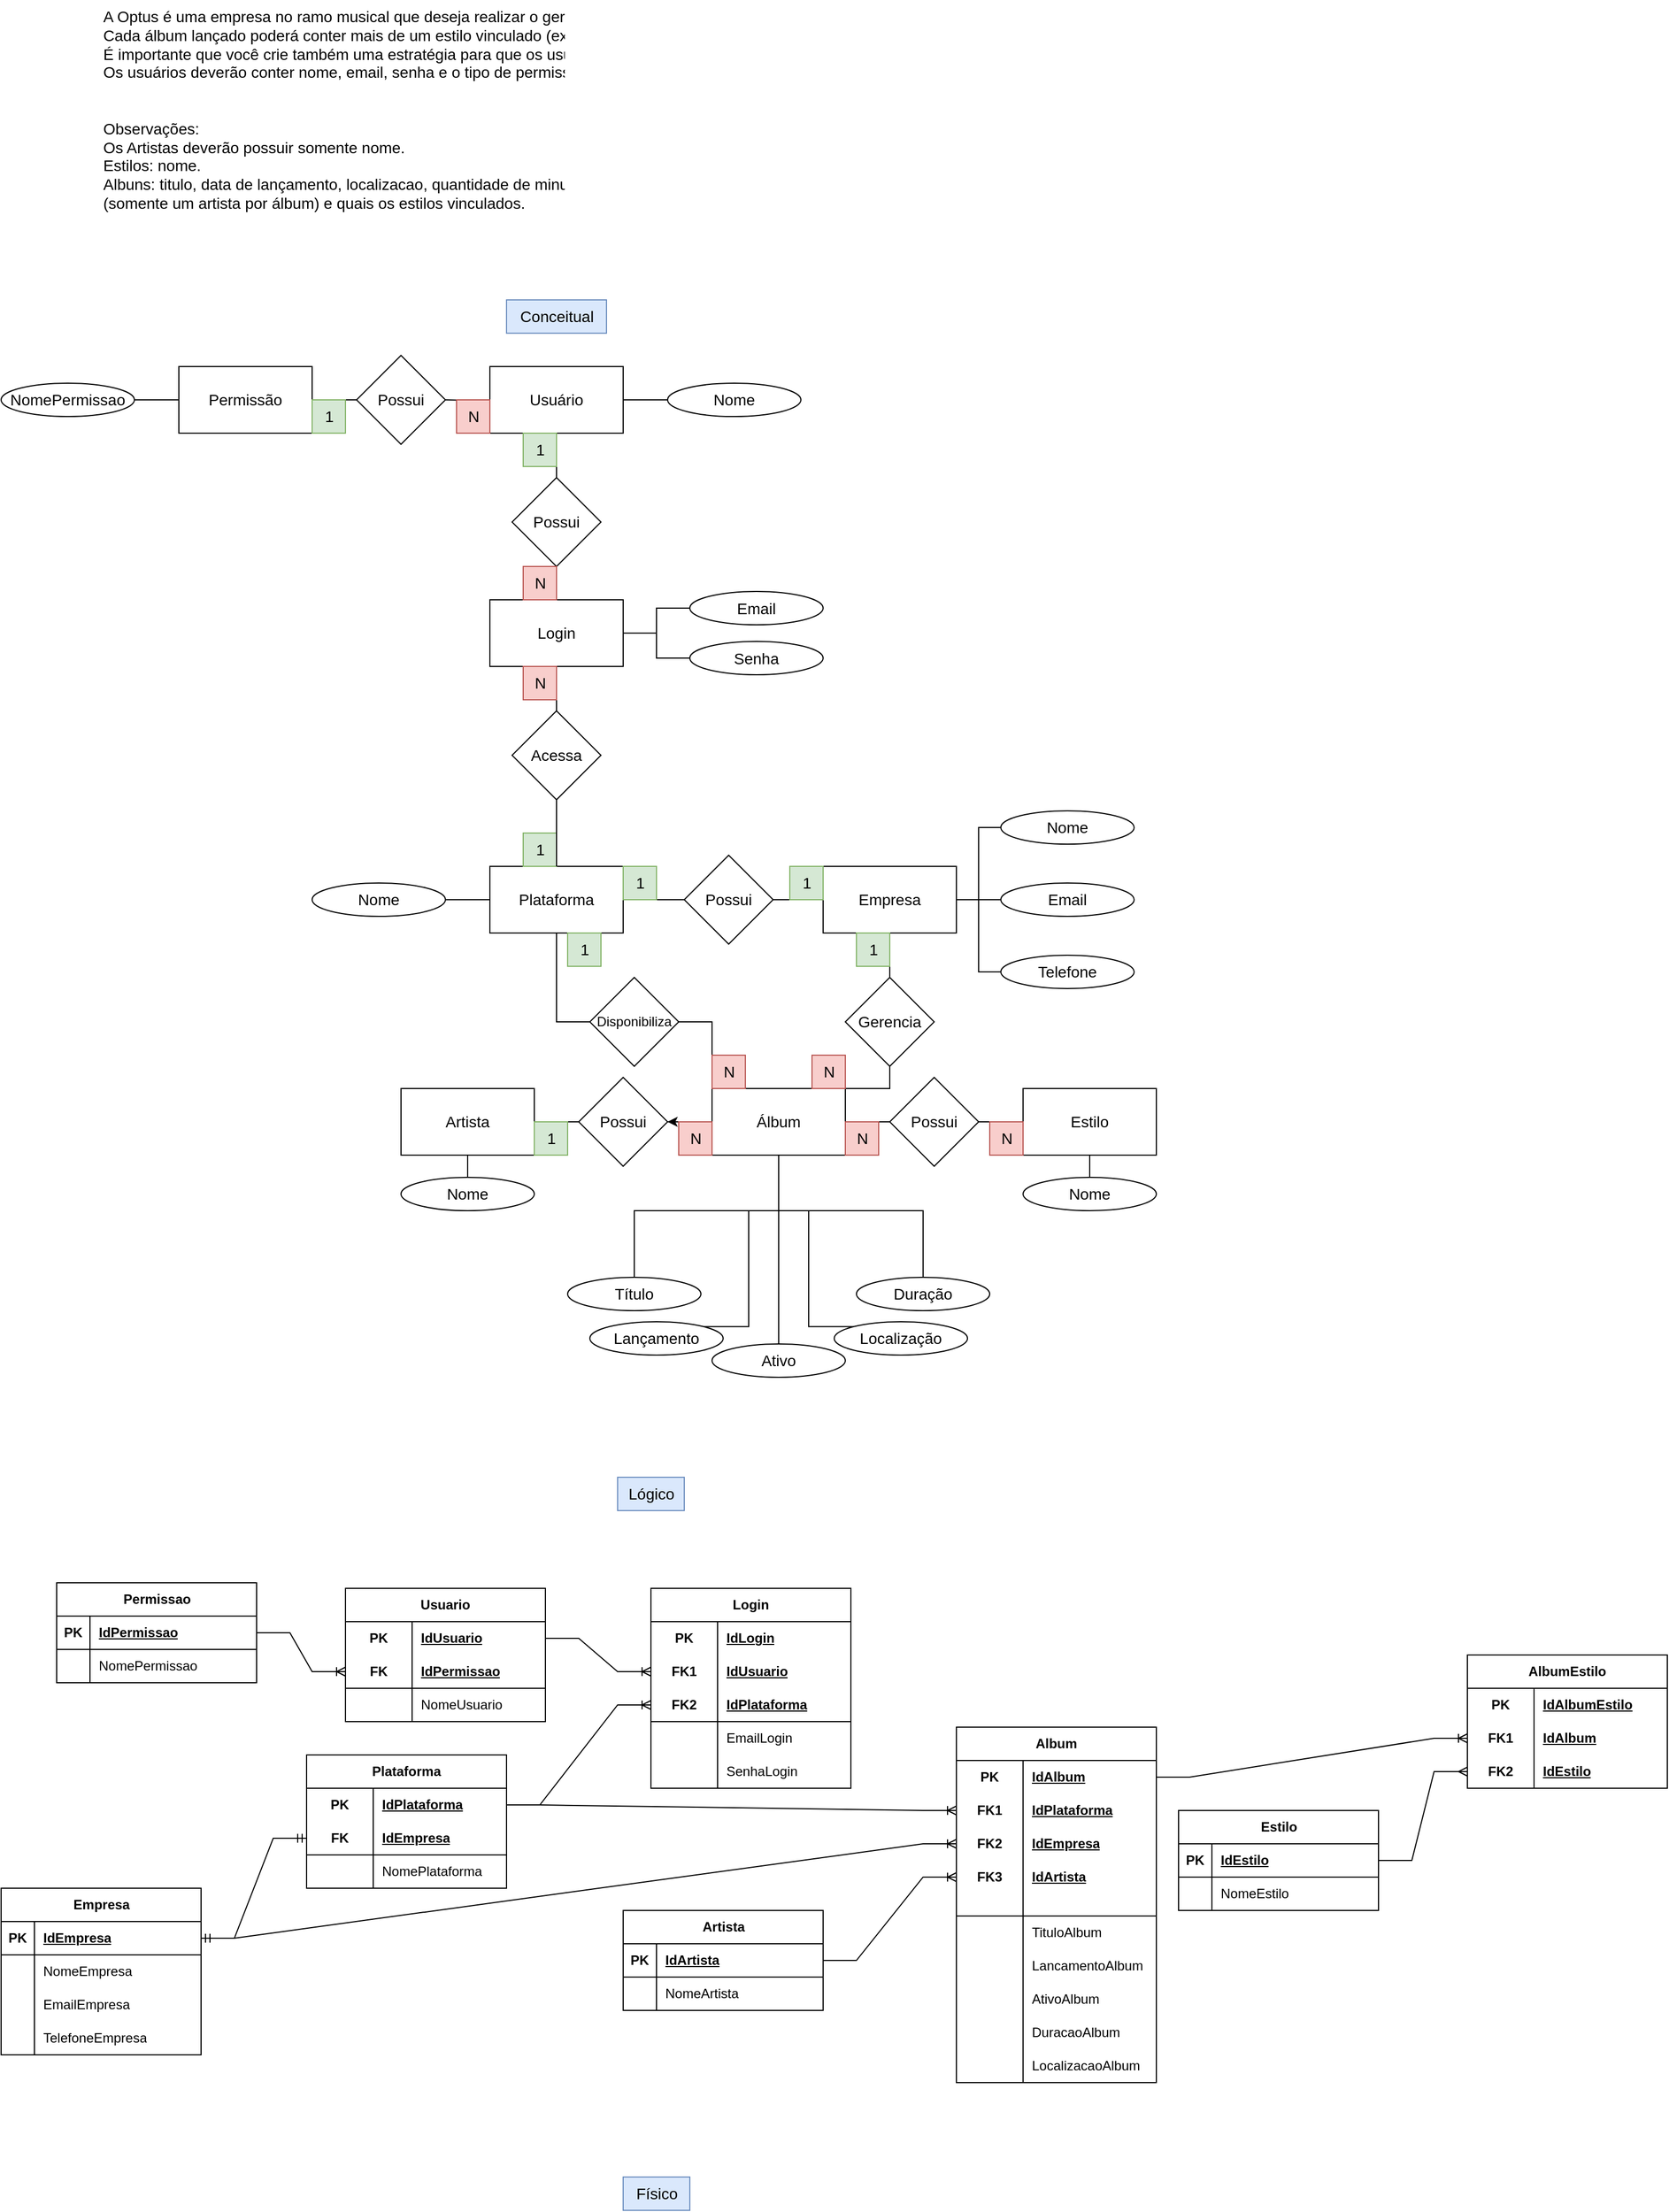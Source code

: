 <mxfile version="21.6.5" type="device">
  <diagram name="Página-1" id="nFLYcnp-unWdXeMjdf5J">
    <mxGraphModel dx="1436" dy="614" grid="1" gridSize="10" guides="1" tooltips="1" connect="1" arrows="1" fold="1" page="0" pageScale="1" pageWidth="827" pageHeight="1169" math="0" shadow="0">
      <root>
        <mxCell id="0" />
        <mxCell id="1" parent="0" />
        <mxCell id="rCMdXfV7LYDpSBpJ9iVP-1" value="A Optus é uma empresa no ramo musical que deseja realizar o gerenciamento dos lançamentos de novos cds de seus artistas. Cada álbum lançado poderá conter mais de um estilo vinculado (ex.: Indie e Folk).&#xa;É importante que você crie também uma estratégia para que os usuários possuam acesso à plataforma.&#xa;Os usuários deverão conter nome, email, senha e o tipo de permissão (eles podem ser do tipo administrador ou comum).&#xa;&#xa;&#xa;Observações:&#xa;Os Artistas deverão possuir somente nome.&#xa;Estilos: nome.&#xa;Albuns: titulo, data de lançamento, localizacao, quantidade de minutos, se o álbum está ativo para visualização, a quem pertence (somente um artista por álbum) e quais os estilos vinculados.&#xa;&#xa;&#xa;&#xa;" style="text;whiteSpace=wrap;fontSize=14;" parent="1" vertex="1">
          <mxGeometry width="820" height="210" as="geometry" />
        </mxCell>
        <mxCell id="9602cSMnnvCsgzXfWvln-14" style="edgeStyle=orthogonalEdgeStyle;rounded=0;orthogonalLoop=1;jettySize=auto;html=1;exitX=1;exitY=0.5;exitDx=0;exitDy=0;entryX=0;entryY=0.5;entryDx=0;entryDy=0;endArrow=none;endFill=0;" parent="1" source="rCMdXfV7LYDpSBpJ9iVP-2" target="9602cSMnnvCsgzXfWvln-10" edge="1">
          <mxGeometry relative="1" as="geometry">
            <Array as="points">
              <mxPoint x="540" y="360" />
            </Array>
          </mxGeometry>
        </mxCell>
        <mxCell id="rCMdXfV7LYDpSBpJ9iVP-2" value="&lt;font style=&quot;font-size: 14px;&quot;&gt;Usuário&lt;/font&gt;" style="rounded=0;whiteSpace=wrap;html=1;" parent="1" vertex="1">
          <mxGeometry x="350" y="330" width="120" height="60" as="geometry" />
        </mxCell>
        <mxCell id="9602cSMnnvCsgzXfWvln-49" style="edgeStyle=orthogonalEdgeStyle;rounded=0;orthogonalLoop=1;jettySize=auto;html=1;exitX=0.5;exitY=1;exitDx=0;exitDy=0;entryX=0;entryY=0.5;entryDx=0;entryDy=0;endArrow=none;endFill=0;" parent="1" source="rCMdXfV7LYDpSBpJ9iVP-3" target="9602cSMnnvCsgzXfWvln-48" edge="1">
          <mxGeometry relative="1" as="geometry" />
        </mxCell>
        <mxCell id="rCMdXfV7LYDpSBpJ9iVP-3" value="&lt;span style=&quot;font-size: 14px;&quot;&gt;Plataforma&lt;/span&gt;" style="rounded=0;whiteSpace=wrap;html=1;" parent="1" vertex="1">
          <mxGeometry x="350" y="780" width="120" height="60" as="geometry" />
        </mxCell>
        <mxCell id="rCMdXfV7LYDpSBpJ9iVP-9" style="edgeStyle=orthogonalEdgeStyle;rounded=0;orthogonalLoop=1;jettySize=auto;html=1;entryX=0;entryY=0.5;entryDx=0;entryDy=0;endArrow=none;endFill=0;" parent="1" source="9602cSMnnvCsgzXfWvln-6" target="rCMdXfV7LYDpSBpJ9iVP-5" edge="1">
          <mxGeometry relative="1" as="geometry" />
        </mxCell>
        <mxCell id="rCMdXfV7LYDpSBpJ9iVP-11" style="edgeStyle=orthogonalEdgeStyle;rounded=0;orthogonalLoop=1;jettySize=auto;html=1;exitX=0;exitY=0.5;exitDx=0;exitDy=0;entryX=1;entryY=0.5;entryDx=0;entryDy=0;endArrow=none;endFill=0;" parent="1" source="9602cSMnnvCsgzXfWvln-8" target="rCMdXfV7LYDpSBpJ9iVP-6" edge="1">
          <mxGeometry relative="1" as="geometry" />
        </mxCell>
        <mxCell id="9602cSMnnvCsgzXfWvln-35" style="edgeStyle=orthogonalEdgeStyle;rounded=0;orthogonalLoop=1;jettySize=auto;html=1;exitX=0.5;exitY=1;exitDx=0;exitDy=0;entryX=0.5;entryY=0;entryDx=0;entryDy=0;endArrow=none;endFill=0;" parent="1" source="rCMdXfV7LYDpSBpJ9iVP-4" target="9602cSMnnvCsgzXfWvln-33" edge="1">
          <mxGeometry relative="1" as="geometry">
            <Array as="points">
              <mxPoint x="610" y="1090" />
              <mxPoint x="740" y="1090" />
            </Array>
          </mxGeometry>
        </mxCell>
        <mxCell id="9602cSMnnvCsgzXfWvln-36" style="edgeStyle=orthogonalEdgeStyle;rounded=0;orthogonalLoop=1;jettySize=auto;html=1;exitX=0.5;exitY=1;exitDx=0;exitDy=0;entryX=0.5;entryY=0;entryDx=0;entryDy=0;endArrow=none;endFill=0;" parent="1" source="rCMdXfV7LYDpSBpJ9iVP-4" target="9602cSMnnvCsgzXfWvln-28" edge="1">
          <mxGeometry relative="1" as="geometry">
            <Array as="points">
              <mxPoint x="610" y="1090" />
              <mxPoint x="480" y="1090" />
            </Array>
          </mxGeometry>
        </mxCell>
        <mxCell id="9602cSMnnvCsgzXfWvln-68" style="edgeStyle=orthogonalEdgeStyle;rounded=0;orthogonalLoop=1;jettySize=auto;html=1;exitX=0.5;exitY=1;exitDx=0;exitDy=0;entryX=1;entryY=0;entryDx=0;entryDy=0;endArrow=none;endFill=0;" parent="1" source="rCMdXfV7LYDpSBpJ9iVP-4" target="9602cSMnnvCsgzXfWvln-29" edge="1">
          <mxGeometry relative="1" as="geometry">
            <Array as="points">
              <mxPoint x="610" y="1090" />
              <mxPoint x="583" y="1090" />
            </Array>
          </mxGeometry>
        </mxCell>
        <mxCell id="9602cSMnnvCsgzXfWvln-69" style="edgeStyle=orthogonalEdgeStyle;rounded=0;orthogonalLoop=1;jettySize=auto;html=1;exitX=0.5;exitY=1;exitDx=0;exitDy=0;entryX=0;entryY=0;entryDx=0;entryDy=0;endArrow=none;endFill=0;" parent="1" source="rCMdXfV7LYDpSBpJ9iVP-4" target="9602cSMnnvCsgzXfWvln-65" edge="1">
          <mxGeometry relative="1" as="geometry">
            <Array as="points">
              <mxPoint x="610" y="1090" />
              <mxPoint x="637" y="1090" />
            </Array>
          </mxGeometry>
        </mxCell>
        <mxCell id="9602cSMnnvCsgzXfWvln-79" style="edgeStyle=orthogonalEdgeStyle;rounded=0;orthogonalLoop=1;jettySize=auto;html=1;exitX=0.5;exitY=1;exitDx=0;exitDy=0;entryX=0.5;entryY=0;entryDx=0;entryDy=0;endArrow=none;endFill=0;" parent="1" source="rCMdXfV7LYDpSBpJ9iVP-4" target="9602cSMnnvCsgzXfWvln-78" edge="1">
          <mxGeometry relative="1" as="geometry" />
        </mxCell>
        <mxCell id="HB8YCymDsJW4-uvTqPQK-2" value="" style="edgeStyle=orthogonalEdgeStyle;rounded=0;orthogonalLoop=1;jettySize=auto;html=1;" parent="1" source="rCMdXfV7LYDpSBpJ9iVP-4" target="9602cSMnnvCsgzXfWvln-8" edge="1">
          <mxGeometry relative="1" as="geometry" />
        </mxCell>
        <mxCell id="rCMdXfV7LYDpSBpJ9iVP-4" value="&lt;font style=&quot;font-size: 14px;&quot;&gt;Álbum&lt;/font&gt;" style="rounded=0;whiteSpace=wrap;html=1;" parent="1" vertex="1">
          <mxGeometry x="550" y="980" width="120" height="60" as="geometry" />
        </mxCell>
        <mxCell id="9602cSMnnvCsgzXfWvln-27" style="edgeStyle=orthogonalEdgeStyle;rounded=0;orthogonalLoop=1;jettySize=auto;html=1;exitX=0.5;exitY=1;exitDx=0;exitDy=0;entryX=0.5;entryY=0;entryDx=0;entryDy=0;endArrow=none;endFill=0;" parent="1" source="rCMdXfV7LYDpSBpJ9iVP-5" target="9602cSMnnvCsgzXfWvln-26" edge="1">
          <mxGeometry relative="1" as="geometry" />
        </mxCell>
        <mxCell id="rCMdXfV7LYDpSBpJ9iVP-5" value="&lt;font style=&quot;font-size: 14px;&quot;&gt;Estilo&lt;/font&gt;" style="rounded=0;whiteSpace=wrap;html=1;" parent="1" vertex="1">
          <mxGeometry x="830" y="980" width="120" height="60" as="geometry" />
        </mxCell>
        <mxCell id="rCMdXfV7LYDpSBpJ9iVP-6" value="&lt;font style=&quot;font-size: 14px;&quot;&gt;Artista&lt;/font&gt;" style="rounded=0;whiteSpace=wrap;html=1;" parent="1" vertex="1">
          <mxGeometry x="270" y="980" width="120" height="60" as="geometry" />
        </mxCell>
        <mxCell id="9602cSMnnvCsgzXfWvln-2" value="" style="edgeStyle=orthogonalEdgeStyle;rounded=0;orthogonalLoop=1;jettySize=auto;html=1;endArrow=none;endFill=0;" parent="1" source="rCMdXfV7LYDpSBpJ9iVP-2" edge="1">
          <mxGeometry relative="1" as="geometry">
            <mxPoint x="410" y="390" as="sourcePoint" />
            <mxPoint x="410" y="430" as="targetPoint" />
          </mxGeometry>
        </mxCell>
        <mxCell id="9602cSMnnvCsgzXfWvln-53" style="edgeStyle=orthogonalEdgeStyle;rounded=0;orthogonalLoop=1;jettySize=auto;html=1;exitX=0.5;exitY=1;exitDx=0;exitDy=0;entryX=1;entryY=0;entryDx=0;entryDy=0;endArrow=none;endFill=0;" parent="1" source="9602cSMnnvCsgzXfWvln-4" target="rCMdXfV7LYDpSBpJ9iVP-4" edge="1">
          <mxGeometry relative="1" as="geometry" />
        </mxCell>
        <mxCell id="9602cSMnnvCsgzXfWvln-4" value="&lt;font style=&quot;font-size: 14px;&quot;&gt;Gerencia&lt;/font&gt;" style="rhombus;whiteSpace=wrap;html=1;" parent="1" vertex="1">
          <mxGeometry x="670" y="880" width="80" height="80" as="geometry" />
        </mxCell>
        <mxCell id="9602cSMnnvCsgzXfWvln-7" value="" style="edgeStyle=orthogonalEdgeStyle;rounded=0;orthogonalLoop=1;jettySize=auto;html=1;entryX=0;entryY=0.5;entryDx=0;entryDy=0;endArrow=none;endFill=0;" parent="1" source="rCMdXfV7LYDpSBpJ9iVP-4" target="9602cSMnnvCsgzXfWvln-6" edge="1">
          <mxGeometry relative="1" as="geometry">
            <mxPoint x="670" y="1010" as="sourcePoint" />
            <mxPoint x="830" y="1010" as="targetPoint" />
          </mxGeometry>
        </mxCell>
        <mxCell id="9602cSMnnvCsgzXfWvln-6" value="&lt;font style=&quot;font-size: 14px;&quot;&gt;Possui&lt;/font&gt;" style="rhombus;whiteSpace=wrap;html=1;" parent="1" vertex="1">
          <mxGeometry x="710" y="970" width="80" height="80" as="geometry" />
        </mxCell>
        <mxCell id="9602cSMnnvCsgzXfWvln-9" value="" style="edgeStyle=orthogonalEdgeStyle;rounded=0;orthogonalLoop=1;jettySize=auto;html=1;exitX=0;exitY=0.5;exitDx=0;exitDy=0;entryX=1;entryY=0.5;entryDx=0;entryDy=0;endArrow=none;endFill=0;" parent="1" source="rCMdXfV7LYDpSBpJ9iVP-4" target="9602cSMnnvCsgzXfWvln-8" edge="1">
          <mxGeometry relative="1" as="geometry">
            <mxPoint x="550" y="1010" as="sourcePoint" />
            <mxPoint x="440" y="1010" as="targetPoint" />
          </mxGeometry>
        </mxCell>
        <mxCell id="9602cSMnnvCsgzXfWvln-8" value="&lt;font style=&quot;font-size: 14px;&quot;&gt;Possui&lt;/font&gt;" style="rhombus;whiteSpace=wrap;html=1;" parent="1" vertex="1">
          <mxGeometry x="430" y="970" width="80" height="80" as="geometry" />
        </mxCell>
        <mxCell id="9602cSMnnvCsgzXfWvln-10" value="&lt;font style=&quot;font-size: 14px;&quot;&gt;Nome&lt;/font&gt;" style="ellipse;whiteSpace=wrap;html=1;" parent="1" vertex="1">
          <mxGeometry x="510" y="345" width="120" height="30" as="geometry" />
        </mxCell>
        <mxCell id="9602cSMnnvCsgzXfWvln-19" value="&lt;font style=&quot;font-size: 14px;&quot;&gt;Email&lt;/font&gt;" style="ellipse;whiteSpace=wrap;html=1;" parent="1" vertex="1">
          <mxGeometry x="810" y="795" width="120" height="30" as="geometry" />
        </mxCell>
        <mxCell id="9602cSMnnvCsgzXfWvln-20" value="&lt;font style=&quot;font-size: 14px;&quot;&gt;Nome&lt;/font&gt;" style="ellipse;whiteSpace=wrap;html=1;" parent="1" vertex="1">
          <mxGeometry x="810" y="730" width="120" height="30" as="geometry" />
        </mxCell>
        <mxCell id="9602cSMnnvCsgzXfWvln-25" style="edgeStyle=orthogonalEdgeStyle;rounded=0;orthogonalLoop=1;jettySize=auto;html=1;exitX=0.5;exitY=0;exitDx=0;exitDy=0;entryX=0.5;entryY=1;entryDx=0;entryDy=0;endArrow=none;endFill=0;" parent="1" source="9602cSMnnvCsgzXfWvln-24" target="rCMdXfV7LYDpSBpJ9iVP-6" edge="1">
          <mxGeometry relative="1" as="geometry" />
        </mxCell>
        <mxCell id="9602cSMnnvCsgzXfWvln-24" value="&lt;font style=&quot;font-size: 14px;&quot;&gt;Nome&lt;/font&gt;" style="ellipse;whiteSpace=wrap;html=1;" parent="1" vertex="1">
          <mxGeometry x="270" y="1060" width="120" height="30" as="geometry" />
        </mxCell>
        <mxCell id="9602cSMnnvCsgzXfWvln-26" value="&lt;font style=&quot;font-size: 14px;&quot;&gt;Nome&lt;/font&gt;" style="ellipse;whiteSpace=wrap;html=1;" parent="1" vertex="1">
          <mxGeometry x="830" y="1060" width="120" height="30" as="geometry" />
        </mxCell>
        <mxCell id="9602cSMnnvCsgzXfWvln-28" value="&lt;font style=&quot;font-size: 14px;&quot;&gt;Título&lt;/font&gt;" style="ellipse;whiteSpace=wrap;html=1;" parent="1" vertex="1">
          <mxGeometry x="420" y="1150" width="120" height="30" as="geometry" />
        </mxCell>
        <mxCell id="9602cSMnnvCsgzXfWvln-29" value="&lt;font style=&quot;font-size: 14px;&quot;&gt;Lançamento&lt;/font&gt;" style="ellipse;whiteSpace=wrap;html=1;" parent="1" vertex="1">
          <mxGeometry x="440" y="1190" width="120" height="30" as="geometry" />
        </mxCell>
        <mxCell id="9602cSMnnvCsgzXfWvln-33" value="&lt;font style=&quot;font-size: 14px;&quot;&gt;Duração&lt;/font&gt;" style="ellipse;whiteSpace=wrap;html=1;" parent="1" vertex="1">
          <mxGeometry x="680" y="1150" width="120" height="30" as="geometry" />
        </mxCell>
        <mxCell id="9602cSMnnvCsgzXfWvln-41" style="edgeStyle=orthogonalEdgeStyle;rounded=0;orthogonalLoop=1;jettySize=auto;html=1;exitX=1;exitY=0.5;exitDx=0;exitDy=0;entryX=0;entryY=0.5;entryDx=0;entryDy=0;endArrow=none;endFill=0;" parent="1" source="9602cSMnnvCsgzXfWvln-37" target="9602cSMnnvCsgzXfWvln-20" edge="1">
          <mxGeometry relative="1" as="geometry" />
        </mxCell>
        <mxCell id="9602cSMnnvCsgzXfWvln-42" style="edgeStyle=orthogonalEdgeStyle;rounded=0;orthogonalLoop=1;jettySize=auto;html=1;exitX=1;exitY=0.5;exitDx=0;exitDy=0;entryX=0;entryY=0.5;entryDx=0;entryDy=0;endArrow=none;endFill=0;" parent="1" source="9602cSMnnvCsgzXfWvln-37" target="9602cSMnnvCsgzXfWvln-19" edge="1">
          <mxGeometry relative="1" as="geometry" />
        </mxCell>
        <mxCell id="9602cSMnnvCsgzXfWvln-52" style="edgeStyle=orthogonalEdgeStyle;rounded=0;orthogonalLoop=1;jettySize=auto;html=1;exitX=0.5;exitY=1;exitDx=0;exitDy=0;entryX=0.5;entryY=0;entryDx=0;entryDy=0;endArrow=none;endFill=0;" parent="1" source="9602cSMnnvCsgzXfWvln-37" target="9602cSMnnvCsgzXfWvln-4" edge="1">
          <mxGeometry relative="1" as="geometry" />
        </mxCell>
        <mxCell id="9602cSMnnvCsgzXfWvln-37" value="&lt;span style=&quot;font-size: 14px;&quot;&gt;Empresa&lt;/span&gt;" style="rounded=0;whiteSpace=wrap;html=1;" parent="1" vertex="1">
          <mxGeometry x="650" y="780" width="120" height="60" as="geometry" />
        </mxCell>
        <mxCell id="9602cSMnnvCsgzXfWvln-51" style="edgeStyle=orthogonalEdgeStyle;rounded=0;orthogonalLoop=1;jettySize=auto;html=1;exitX=1;exitY=0.5;exitDx=0;exitDy=0;entryX=0;entryY=0;entryDx=0;entryDy=0;endArrow=none;endFill=0;" parent="1" source="9602cSMnnvCsgzXfWvln-48" target="rCMdXfV7LYDpSBpJ9iVP-4" edge="1">
          <mxGeometry relative="1" as="geometry" />
        </mxCell>
        <mxCell id="9602cSMnnvCsgzXfWvln-48" value="&lt;font style=&quot;font-size: 12px;&quot;&gt;Disponibiliza&lt;/font&gt;" style="rhombus;whiteSpace=wrap;html=1;" parent="1" vertex="1">
          <mxGeometry x="440" y="880" width="80" height="80" as="geometry" />
        </mxCell>
        <mxCell id="9602cSMnnvCsgzXfWvln-55" style="edgeStyle=orthogonalEdgeStyle;rounded=0;orthogonalLoop=1;jettySize=auto;html=1;exitX=1;exitY=0.5;exitDx=0;exitDy=0;entryX=0;entryY=0.5;entryDx=0;entryDy=0;endArrow=none;endFill=0;" parent="1" target="rCMdXfV7LYDpSBpJ9iVP-2" edge="1">
          <mxGeometry relative="1" as="geometry">
            <mxPoint x="310" y="360" as="sourcePoint" />
          </mxGeometry>
        </mxCell>
        <mxCell id="9602cSMnnvCsgzXfWvln-56" value="&lt;font style=&quot;font-size: 14px;&quot;&gt;1&lt;/font&gt;" style="text;html=1;align=center;verticalAlign=middle;resizable=0;points=[];autosize=1;strokeColor=#82b366;fillColor=#d5e8d4;" parent="1" vertex="1">
          <mxGeometry x="380" y="750" width="30" height="30" as="geometry" />
        </mxCell>
        <mxCell id="9602cSMnnvCsgzXfWvln-57" value="&lt;font style=&quot;font-size: 14px;&quot;&gt;1&lt;/font&gt;" style="text;html=1;align=center;verticalAlign=middle;resizable=0;points=[];autosize=1;strokeColor=#82b366;fillColor=#d5e8d4;" parent="1" vertex="1">
          <mxGeometry x="380" y="390" width="30" height="30" as="geometry" />
        </mxCell>
        <mxCell id="9602cSMnnvCsgzXfWvln-60" style="edgeStyle=orthogonalEdgeStyle;rounded=0;orthogonalLoop=1;jettySize=auto;html=1;exitX=1;exitY=0.5;exitDx=0;exitDy=0;entryX=0;entryY=0.5;entryDx=0;entryDy=0;endArrow=none;endFill=0;" parent="1" source="9602cSMnnvCsgzXfWvln-58" target="9602cSMnnvCsgzXfWvln-59" edge="1">
          <mxGeometry relative="1" as="geometry" />
        </mxCell>
        <mxCell id="9602cSMnnvCsgzXfWvln-58" value="&lt;font style=&quot;font-size: 14px;&quot;&gt;Permissão&lt;/font&gt;" style="rounded=0;whiteSpace=wrap;html=1;" parent="1" vertex="1">
          <mxGeometry x="70" y="330" width="120" height="60" as="geometry" />
        </mxCell>
        <mxCell id="9602cSMnnvCsgzXfWvln-59" value="&lt;font style=&quot;font-size: 14px;&quot;&gt;Possui&lt;/font&gt;" style="rhombus;whiteSpace=wrap;html=1;" parent="1" vertex="1">
          <mxGeometry x="230" y="320" width="80" height="80" as="geometry" />
        </mxCell>
        <mxCell id="9602cSMnnvCsgzXfWvln-65" value="&lt;font style=&quot;font-size: 14px;&quot;&gt;Localização&lt;/font&gt;" style="ellipse;whiteSpace=wrap;html=1;" parent="1" vertex="1">
          <mxGeometry x="660" y="1190" width="120" height="30" as="geometry" />
        </mxCell>
        <mxCell id="9602cSMnnvCsgzXfWvln-70" value="&lt;font style=&quot;font-size: 14px;&quot;&gt;1&lt;/font&gt;" style="text;html=1;align=center;verticalAlign=middle;resizable=0;points=[];autosize=1;strokeColor=#82b366;fillColor=#d5e8d4;" parent="1" vertex="1">
          <mxGeometry x="680" y="840" width="30" height="30" as="geometry" />
        </mxCell>
        <mxCell id="9602cSMnnvCsgzXfWvln-71" value="&lt;font style=&quot;font-size: 14px;&quot;&gt;N&lt;/font&gt;" style="text;html=1;align=center;verticalAlign=middle;resizable=0;points=[];autosize=1;strokeColor=#b85450;fillColor=#f8cecc;" parent="1" vertex="1">
          <mxGeometry x="640" y="950" width="30" height="30" as="geometry" />
        </mxCell>
        <mxCell id="9602cSMnnvCsgzXfWvln-72" value="&lt;font style=&quot;font-size: 14px;&quot;&gt;N&lt;/font&gt;" style="text;html=1;align=center;verticalAlign=middle;resizable=0;points=[];autosize=1;strokeColor=#b85450;fillColor=#f8cecc;" parent="1" vertex="1">
          <mxGeometry x="550" y="950" width="30" height="30" as="geometry" />
        </mxCell>
        <mxCell id="9602cSMnnvCsgzXfWvln-73" value="&lt;font style=&quot;font-size: 14px;&quot;&gt;1&lt;/font&gt;" style="text;html=1;align=center;verticalAlign=middle;resizable=0;points=[];autosize=1;strokeColor=#82b366;fillColor=#d5e8d4;" parent="1" vertex="1">
          <mxGeometry x="420" y="840" width="30" height="30" as="geometry" />
        </mxCell>
        <mxCell id="9602cSMnnvCsgzXfWvln-78" value="&lt;font style=&quot;font-size: 14px;&quot;&gt;Ativo&lt;/font&gt;" style="ellipse;whiteSpace=wrap;html=1;" parent="1" vertex="1">
          <mxGeometry x="550" y="1210" width="120" height="30" as="geometry" />
        </mxCell>
        <mxCell id="Lx4uVIqy9emEAugWmsxQ-3" style="edgeStyle=orthogonalEdgeStyle;rounded=0;orthogonalLoop=1;jettySize=auto;html=1;exitX=1;exitY=0.5;exitDx=0;exitDy=0;entryX=0;entryY=0.5;entryDx=0;entryDy=0;endArrow=none;endFill=0;" parent="1" source="Lx4uVIqy9emEAugWmsxQ-1" target="9602cSMnnvCsgzXfWvln-58" edge="1">
          <mxGeometry relative="1" as="geometry" />
        </mxCell>
        <mxCell id="Lx4uVIqy9emEAugWmsxQ-1" value="&lt;font style=&quot;font-size: 14px;&quot;&gt;NomePermissao&lt;/font&gt;" style="ellipse;whiteSpace=wrap;html=1;" parent="1" vertex="1">
          <mxGeometry x="-90" y="345" width="120" height="30" as="geometry" />
        </mxCell>
        <mxCell id="Lx4uVIqy9emEAugWmsxQ-6" value="&lt;font style=&quot;font-size: 14px;&quot;&gt;Conceitual&lt;/font&gt;" style="text;html=1;align=center;verticalAlign=middle;resizable=0;points=[];autosize=1;strokeColor=#6c8ebf;fillColor=#dae8fc;" parent="1" vertex="1">
          <mxGeometry x="365" y="270" width="90" height="30" as="geometry" />
        </mxCell>
        <mxCell id="Lx4uVIqy9emEAugWmsxQ-7" value="&lt;font style=&quot;font-size: 14px;&quot;&gt;Lógico&lt;/font&gt;" style="text;html=1;align=center;verticalAlign=middle;resizable=0;points=[];autosize=1;strokeColor=#6c8ebf;fillColor=#dae8fc;" parent="1" vertex="1">
          <mxGeometry x="465" y="1330" width="60" height="30" as="geometry" />
        </mxCell>
        <mxCell id="Lx4uVIqy9emEAugWmsxQ-8" value="&lt;font style=&quot;font-size: 14px;&quot;&gt;Físico&lt;/font&gt;" style="text;html=1;align=center;verticalAlign=middle;resizable=0;points=[];autosize=1;strokeColor=#6c8ebf;fillColor=#dae8fc;" parent="1" vertex="1">
          <mxGeometry x="470" y="1960" width="60" height="30" as="geometry" />
        </mxCell>
        <mxCell id="LIYijwMZUYaEPT-Pzg9H-1" value="Permissao" style="shape=table;startSize=30;container=1;collapsible=1;childLayout=tableLayout;fixedRows=1;rowLines=0;fontStyle=1;align=center;resizeLast=1;html=1;" parent="1" vertex="1">
          <mxGeometry x="-40" y="1425" width="180" height="90" as="geometry" />
        </mxCell>
        <mxCell id="LIYijwMZUYaEPT-Pzg9H-2" value="" style="shape=tableRow;horizontal=0;startSize=0;swimlaneHead=0;swimlaneBody=0;fillColor=none;collapsible=0;dropTarget=0;points=[[0,0.5],[1,0.5]];portConstraint=eastwest;top=0;left=0;right=0;bottom=1;" parent="LIYijwMZUYaEPT-Pzg9H-1" vertex="1">
          <mxGeometry y="30" width="180" height="30" as="geometry" />
        </mxCell>
        <mxCell id="LIYijwMZUYaEPT-Pzg9H-3" value="PK" style="shape=partialRectangle;connectable=0;fillColor=none;top=0;left=0;bottom=0;right=0;fontStyle=1;overflow=hidden;whiteSpace=wrap;html=1;" parent="LIYijwMZUYaEPT-Pzg9H-2" vertex="1">
          <mxGeometry width="30" height="30" as="geometry">
            <mxRectangle width="30" height="30" as="alternateBounds" />
          </mxGeometry>
        </mxCell>
        <mxCell id="LIYijwMZUYaEPT-Pzg9H-4" value="IdPermissao" style="shape=partialRectangle;connectable=0;fillColor=none;top=0;left=0;bottom=0;right=0;align=left;spacingLeft=6;fontStyle=5;overflow=hidden;whiteSpace=wrap;html=1;" parent="LIYijwMZUYaEPT-Pzg9H-2" vertex="1">
          <mxGeometry x="30" width="150" height="30" as="geometry">
            <mxRectangle width="150" height="30" as="alternateBounds" />
          </mxGeometry>
        </mxCell>
        <mxCell id="LIYijwMZUYaEPT-Pzg9H-5" value="" style="shape=tableRow;horizontal=0;startSize=0;swimlaneHead=0;swimlaneBody=0;fillColor=none;collapsible=0;dropTarget=0;points=[[0,0.5],[1,0.5]];portConstraint=eastwest;top=0;left=0;right=0;bottom=0;" parent="LIYijwMZUYaEPT-Pzg9H-1" vertex="1">
          <mxGeometry y="60" width="180" height="30" as="geometry" />
        </mxCell>
        <mxCell id="LIYijwMZUYaEPT-Pzg9H-6" value="" style="shape=partialRectangle;connectable=0;fillColor=none;top=0;left=0;bottom=0;right=0;editable=1;overflow=hidden;whiteSpace=wrap;html=1;" parent="LIYijwMZUYaEPT-Pzg9H-5" vertex="1">
          <mxGeometry width="30" height="30" as="geometry">
            <mxRectangle width="30" height="30" as="alternateBounds" />
          </mxGeometry>
        </mxCell>
        <mxCell id="LIYijwMZUYaEPT-Pzg9H-7" value="NomePermissao" style="shape=partialRectangle;connectable=0;fillColor=none;top=0;left=0;bottom=0;right=0;align=left;spacingLeft=6;overflow=hidden;whiteSpace=wrap;html=1;" parent="LIYijwMZUYaEPT-Pzg9H-5" vertex="1">
          <mxGeometry x="30" width="150" height="30" as="geometry">
            <mxRectangle width="150" height="30" as="alternateBounds" />
          </mxGeometry>
        </mxCell>
        <mxCell id="LIYijwMZUYaEPT-Pzg9H-28" value="Usuario" style="shape=table;startSize=30;container=1;collapsible=1;childLayout=tableLayout;fixedRows=1;rowLines=0;fontStyle=1;align=center;resizeLast=1;html=1;whiteSpace=wrap;" parent="1" vertex="1">
          <mxGeometry x="220" y="1430" width="180" height="120" as="geometry" />
        </mxCell>
        <mxCell id="LIYijwMZUYaEPT-Pzg9H-29" value="" style="shape=tableRow;horizontal=0;startSize=0;swimlaneHead=0;swimlaneBody=0;fillColor=none;collapsible=0;dropTarget=0;points=[[0,0.5],[1,0.5]];portConstraint=eastwest;top=0;left=0;right=0;bottom=0;html=1;" parent="LIYijwMZUYaEPT-Pzg9H-28" vertex="1">
          <mxGeometry y="30" width="180" height="30" as="geometry" />
        </mxCell>
        <mxCell id="LIYijwMZUYaEPT-Pzg9H-30" value="PK" style="shape=partialRectangle;connectable=0;fillColor=none;top=0;left=0;bottom=0;right=0;fontStyle=1;overflow=hidden;html=1;whiteSpace=wrap;" parent="LIYijwMZUYaEPT-Pzg9H-29" vertex="1">
          <mxGeometry width="60" height="30" as="geometry">
            <mxRectangle width="60" height="30" as="alternateBounds" />
          </mxGeometry>
        </mxCell>
        <mxCell id="LIYijwMZUYaEPT-Pzg9H-31" value="IdUsuario" style="shape=partialRectangle;connectable=0;fillColor=none;top=0;left=0;bottom=0;right=0;align=left;spacingLeft=6;fontStyle=5;overflow=hidden;html=1;whiteSpace=wrap;" parent="LIYijwMZUYaEPT-Pzg9H-29" vertex="1">
          <mxGeometry x="60" width="120" height="30" as="geometry">
            <mxRectangle width="120" height="30" as="alternateBounds" />
          </mxGeometry>
        </mxCell>
        <mxCell id="LIYijwMZUYaEPT-Pzg9H-32" value="" style="shape=tableRow;horizontal=0;startSize=0;swimlaneHead=0;swimlaneBody=0;fillColor=none;collapsible=0;dropTarget=0;points=[[0,0.5],[1,0.5]];portConstraint=eastwest;top=0;left=0;right=0;bottom=1;html=1;" parent="LIYijwMZUYaEPT-Pzg9H-28" vertex="1">
          <mxGeometry y="60" width="180" height="30" as="geometry" />
        </mxCell>
        <mxCell id="LIYijwMZUYaEPT-Pzg9H-33" value="FK" style="shape=partialRectangle;connectable=0;fillColor=none;top=0;left=0;bottom=0;right=0;fontStyle=1;overflow=hidden;html=1;whiteSpace=wrap;" parent="LIYijwMZUYaEPT-Pzg9H-32" vertex="1">
          <mxGeometry width="60" height="30" as="geometry">
            <mxRectangle width="60" height="30" as="alternateBounds" />
          </mxGeometry>
        </mxCell>
        <mxCell id="LIYijwMZUYaEPT-Pzg9H-34" value="IdPermissao" style="shape=partialRectangle;connectable=0;fillColor=none;top=0;left=0;bottom=0;right=0;align=left;spacingLeft=6;fontStyle=5;overflow=hidden;html=1;whiteSpace=wrap;" parent="LIYijwMZUYaEPT-Pzg9H-32" vertex="1">
          <mxGeometry x="60" width="120" height="30" as="geometry">
            <mxRectangle width="120" height="30" as="alternateBounds" />
          </mxGeometry>
        </mxCell>
        <mxCell id="LIYijwMZUYaEPT-Pzg9H-35" value="" style="shape=tableRow;horizontal=0;startSize=0;swimlaneHead=0;swimlaneBody=0;fillColor=none;collapsible=0;dropTarget=0;points=[[0,0.5],[1,0.5]];portConstraint=eastwest;top=0;left=0;right=0;bottom=0;html=1;" parent="LIYijwMZUYaEPT-Pzg9H-28" vertex="1">
          <mxGeometry y="90" width="180" height="30" as="geometry" />
        </mxCell>
        <mxCell id="LIYijwMZUYaEPT-Pzg9H-36" value="" style="shape=partialRectangle;connectable=0;fillColor=none;top=0;left=0;bottom=0;right=0;editable=1;overflow=hidden;html=1;whiteSpace=wrap;" parent="LIYijwMZUYaEPT-Pzg9H-35" vertex="1">
          <mxGeometry width="60" height="30" as="geometry">
            <mxRectangle width="60" height="30" as="alternateBounds" />
          </mxGeometry>
        </mxCell>
        <mxCell id="LIYijwMZUYaEPT-Pzg9H-37" value="NomeUsuario" style="shape=partialRectangle;connectable=0;fillColor=none;top=0;left=0;bottom=0;right=0;align=left;spacingLeft=6;overflow=hidden;html=1;whiteSpace=wrap;" parent="LIYijwMZUYaEPT-Pzg9H-35" vertex="1">
          <mxGeometry x="60" width="120" height="30" as="geometry">
            <mxRectangle width="120" height="30" as="alternateBounds" />
          </mxGeometry>
        </mxCell>
        <mxCell id="LIYijwMZUYaEPT-Pzg9H-41" value="&lt;font style=&quot;font-size: 14px;&quot;&gt;Possui&lt;/font&gt;" style="rhombus;whiteSpace=wrap;html=1;" parent="1" vertex="1">
          <mxGeometry x="370" y="430" width="80" height="80" as="geometry" />
        </mxCell>
        <mxCell id="LIYijwMZUYaEPT-Pzg9H-43" style="edgeStyle=orthogonalEdgeStyle;rounded=0;orthogonalLoop=1;jettySize=auto;html=1;exitX=0.5;exitY=0;exitDx=0;exitDy=0;entryX=0.5;entryY=1;entryDx=0;entryDy=0;endArrow=none;endFill=0;" parent="1" source="LIYijwMZUYaEPT-Pzg9H-42" target="LIYijwMZUYaEPT-Pzg9H-41" edge="1">
          <mxGeometry relative="1" as="geometry" />
        </mxCell>
        <mxCell id="LIYijwMZUYaEPT-Pzg9H-48" style="edgeStyle=orthogonalEdgeStyle;rounded=0;orthogonalLoop=1;jettySize=auto;html=1;exitX=1;exitY=0.5;exitDx=0;exitDy=0;entryX=0;entryY=0.5;entryDx=0;entryDy=0;endArrow=none;endFill=0;" parent="1" source="LIYijwMZUYaEPT-Pzg9H-42" target="LIYijwMZUYaEPT-Pzg9H-46" edge="1">
          <mxGeometry relative="1" as="geometry" />
        </mxCell>
        <mxCell id="LIYijwMZUYaEPT-Pzg9H-49" style="edgeStyle=orthogonalEdgeStyle;rounded=0;orthogonalLoop=1;jettySize=auto;html=1;exitX=1;exitY=0.5;exitDx=0;exitDy=0;entryX=0;entryY=0.5;entryDx=0;entryDy=0;endArrow=none;endFill=0;" parent="1" source="LIYijwMZUYaEPT-Pzg9H-42" target="LIYijwMZUYaEPT-Pzg9H-47" edge="1">
          <mxGeometry relative="1" as="geometry" />
        </mxCell>
        <mxCell id="LIYijwMZUYaEPT-Pzg9H-42" value="&lt;font style=&quot;font-size: 14px;&quot;&gt;Login&lt;/font&gt;" style="rounded=0;whiteSpace=wrap;html=1;" parent="1" vertex="1">
          <mxGeometry x="350" y="540" width="120" height="60" as="geometry" />
        </mxCell>
        <mxCell id="LIYijwMZUYaEPT-Pzg9H-46" value="&lt;font style=&quot;font-size: 14px;&quot;&gt;Email&lt;/font&gt;" style="ellipse;whiteSpace=wrap;html=1;" parent="1" vertex="1">
          <mxGeometry x="530" y="532.5" width="120" height="30" as="geometry" />
        </mxCell>
        <mxCell id="LIYijwMZUYaEPT-Pzg9H-47" value="&lt;font style=&quot;font-size: 14px;&quot;&gt;Senha&lt;/font&gt;" style="ellipse;whiteSpace=wrap;html=1;" parent="1" vertex="1">
          <mxGeometry x="530" y="577.5" width="120" height="30" as="geometry" />
        </mxCell>
        <mxCell id="LIYijwMZUYaEPT-Pzg9H-51" style="edgeStyle=orthogonalEdgeStyle;rounded=0;orthogonalLoop=1;jettySize=auto;html=1;exitX=0.5;exitY=1;exitDx=0;exitDy=0;entryX=0.5;entryY=0;entryDx=0;entryDy=0;endArrow=none;endFill=0;" parent="1" source="LIYijwMZUYaEPT-Pzg9H-50" target="rCMdXfV7LYDpSBpJ9iVP-3" edge="1">
          <mxGeometry relative="1" as="geometry" />
        </mxCell>
        <mxCell id="LIYijwMZUYaEPT-Pzg9H-52" style="edgeStyle=orthogonalEdgeStyle;rounded=0;orthogonalLoop=1;jettySize=auto;html=1;exitX=0.5;exitY=0;exitDx=0;exitDy=0;entryX=0.5;entryY=1;entryDx=0;entryDy=0;endArrow=none;endFill=0;" parent="1" source="LIYijwMZUYaEPT-Pzg9H-50" target="LIYijwMZUYaEPT-Pzg9H-42" edge="1">
          <mxGeometry relative="1" as="geometry" />
        </mxCell>
        <mxCell id="LIYijwMZUYaEPT-Pzg9H-50" value="&lt;font style=&quot;font-size: 14px;&quot;&gt;Acessa&lt;/font&gt;" style="rhombus;whiteSpace=wrap;html=1;" parent="1" vertex="1">
          <mxGeometry x="370" y="640" width="80" height="80" as="geometry" />
        </mxCell>
        <mxCell id="LIYijwMZUYaEPT-Pzg9H-53" value="&lt;font style=&quot;font-size: 14px;&quot;&gt;N&lt;/font&gt;" style="text;html=1;align=center;verticalAlign=middle;resizable=0;points=[];autosize=1;strokeColor=#b85450;fillColor=#f8cecc;" parent="1" vertex="1">
          <mxGeometry x="380" y="510" width="30" height="30" as="geometry" />
        </mxCell>
        <mxCell id="LIYijwMZUYaEPT-Pzg9H-54" value="&lt;font style=&quot;font-size: 14px;&quot;&gt;N&lt;/font&gt;" style="text;html=1;align=center;verticalAlign=middle;resizable=0;points=[];autosize=1;strokeColor=#b85450;fillColor=#f8cecc;" parent="1" vertex="1">
          <mxGeometry x="380" y="600" width="30" height="30" as="geometry" />
        </mxCell>
        <mxCell id="LIYijwMZUYaEPT-Pzg9H-55" value="&lt;font style=&quot;font-size: 14px;&quot;&gt;N&lt;/font&gt;" style="text;html=1;align=center;verticalAlign=middle;resizable=0;points=[];autosize=1;strokeColor=#b85450;fillColor=#f8cecc;" parent="1" vertex="1">
          <mxGeometry x="320" y="360" width="30" height="30" as="geometry" />
        </mxCell>
        <mxCell id="LIYijwMZUYaEPT-Pzg9H-56" value="&lt;font style=&quot;font-size: 14px;&quot;&gt;1&lt;/font&gt;" style="text;html=1;align=center;verticalAlign=middle;resizable=0;points=[];autosize=1;strokeColor=#82b366;fillColor=#d5e8d4;" parent="1" vertex="1">
          <mxGeometry x="190" y="360" width="30" height="30" as="geometry" />
        </mxCell>
        <mxCell id="HB8YCymDsJW4-uvTqPQK-1" value="&lt;font style=&quot;font-size: 14px;&quot;&gt;1&lt;/font&gt;" style="text;html=1;align=center;verticalAlign=middle;resizable=0;points=[];autosize=1;strokeColor=#82b366;fillColor=#d5e8d4;" parent="1" vertex="1">
          <mxGeometry x="390" y="1010" width="30" height="30" as="geometry" />
        </mxCell>
        <mxCell id="HB8YCymDsJW4-uvTqPQK-3" value="&lt;font style=&quot;font-size: 14px;&quot;&gt;N&lt;/font&gt;" style="text;html=1;align=center;verticalAlign=middle;resizable=0;points=[];autosize=1;strokeColor=#b85450;fillColor=#f8cecc;" parent="1" vertex="1">
          <mxGeometry x="520" y="1010" width="30" height="30" as="geometry" />
        </mxCell>
        <mxCell id="HB8YCymDsJW4-uvTqPQK-4" value="&lt;font style=&quot;font-size: 14px;&quot;&gt;N&lt;/font&gt;" style="text;html=1;align=center;verticalAlign=middle;resizable=0;points=[];autosize=1;strokeColor=#b85450;fillColor=#f8cecc;" parent="1" vertex="1">
          <mxGeometry x="670" y="1010" width="30" height="30" as="geometry" />
        </mxCell>
        <mxCell id="HB8YCymDsJW4-uvTqPQK-5" value="&lt;font style=&quot;font-size: 14px;&quot;&gt;N&lt;/font&gt;" style="text;html=1;align=center;verticalAlign=middle;resizable=0;points=[];autosize=1;strokeColor=#b85450;fillColor=#f8cecc;" parent="1" vertex="1">
          <mxGeometry x="800" y="1010" width="30" height="30" as="geometry" />
        </mxCell>
        <mxCell id="HB8YCymDsJW4-uvTqPQK-6" value="Login" style="shape=table;startSize=30;container=1;collapsible=1;childLayout=tableLayout;fixedRows=1;rowLines=0;fontStyle=1;align=center;resizeLast=1;html=1;whiteSpace=wrap;" parent="1" vertex="1">
          <mxGeometry x="495" y="1430" width="180" height="180" as="geometry" />
        </mxCell>
        <mxCell id="HB8YCymDsJW4-uvTqPQK-19" style="shape=tableRow;horizontal=0;startSize=0;swimlaneHead=0;swimlaneBody=0;fillColor=none;collapsible=0;dropTarget=0;points=[[0,0.5],[1,0.5]];portConstraint=eastwest;top=0;left=0;right=0;bottom=0;html=1;" parent="HB8YCymDsJW4-uvTqPQK-6" vertex="1">
          <mxGeometry y="30" width="180" height="30" as="geometry" />
        </mxCell>
        <mxCell id="HB8YCymDsJW4-uvTqPQK-20" value="PK" style="shape=partialRectangle;connectable=0;fillColor=none;top=0;left=0;bottom=0;right=0;fontStyle=1;overflow=hidden;html=1;whiteSpace=wrap;" parent="HB8YCymDsJW4-uvTqPQK-19" vertex="1">
          <mxGeometry width="60" height="30" as="geometry">
            <mxRectangle width="60" height="30" as="alternateBounds" />
          </mxGeometry>
        </mxCell>
        <mxCell id="HB8YCymDsJW4-uvTqPQK-21" value="IdLogin" style="shape=partialRectangle;connectable=0;fillColor=none;top=0;left=0;bottom=0;right=0;align=left;spacingLeft=6;fontStyle=5;overflow=hidden;html=1;whiteSpace=wrap;" parent="HB8YCymDsJW4-uvTqPQK-19" vertex="1">
          <mxGeometry x="60" width="120" height="30" as="geometry">
            <mxRectangle width="120" height="30" as="alternateBounds" />
          </mxGeometry>
        </mxCell>
        <mxCell id="HB8YCymDsJW4-uvTqPQK-7" value="" style="shape=tableRow;horizontal=0;startSize=0;swimlaneHead=0;swimlaneBody=0;fillColor=none;collapsible=0;dropTarget=0;points=[[0,0.5],[1,0.5]];portConstraint=eastwest;top=0;left=0;right=0;bottom=0;html=1;" parent="HB8YCymDsJW4-uvTqPQK-6" vertex="1">
          <mxGeometry y="60" width="180" height="30" as="geometry" />
        </mxCell>
        <mxCell id="HB8YCymDsJW4-uvTqPQK-8" value="FK1" style="shape=partialRectangle;connectable=0;fillColor=none;top=0;left=0;bottom=0;right=0;fontStyle=1;overflow=hidden;html=1;whiteSpace=wrap;" parent="HB8YCymDsJW4-uvTqPQK-7" vertex="1">
          <mxGeometry width="60" height="30" as="geometry">
            <mxRectangle width="60" height="30" as="alternateBounds" />
          </mxGeometry>
        </mxCell>
        <mxCell id="HB8YCymDsJW4-uvTqPQK-9" value="IdUsuario" style="shape=partialRectangle;connectable=0;fillColor=none;top=0;left=0;bottom=0;right=0;align=left;spacingLeft=6;fontStyle=5;overflow=hidden;html=1;whiteSpace=wrap;" parent="HB8YCymDsJW4-uvTqPQK-7" vertex="1">
          <mxGeometry x="60" width="120" height="30" as="geometry">
            <mxRectangle width="120" height="30" as="alternateBounds" />
          </mxGeometry>
        </mxCell>
        <mxCell id="HB8YCymDsJW4-uvTqPQK-10" value="" style="shape=tableRow;horizontal=0;startSize=0;swimlaneHead=0;swimlaneBody=0;fillColor=none;collapsible=0;dropTarget=0;points=[[0,0.5],[1,0.5]];portConstraint=eastwest;top=0;left=0;right=0;bottom=1;html=1;" parent="HB8YCymDsJW4-uvTqPQK-6" vertex="1">
          <mxGeometry y="90" width="180" height="30" as="geometry" />
        </mxCell>
        <mxCell id="HB8YCymDsJW4-uvTqPQK-11" value="FK2" style="shape=partialRectangle;connectable=0;fillColor=none;top=0;left=0;bottom=0;right=0;fontStyle=1;overflow=hidden;html=1;whiteSpace=wrap;" parent="HB8YCymDsJW4-uvTqPQK-10" vertex="1">
          <mxGeometry width="60" height="30" as="geometry">
            <mxRectangle width="60" height="30" as="alternateBounds" />
          </mxGeometry>
        </mxCell>
        <mxCell id="HB8YCymDsJW4-uvTqPQK-12" value="IdPlataforma" style="shape=partialRectangle;connectable=0;fillColor=none;top=0;left=0;bottom=0;right=0;align=left;spacingLeft=6;fontStyle=5;overflow=hidden;html=1;whiteSpace=wrap;" parent="HB8YCymDsJW4-uvTqPQK-10" vertex="1">
          <mxGeometry x="60" width="120" height="30" as="geometry">
            <mxRectangle width="120" height="30" as="alternateBounds" />
          </mxGeometry>
        </mxCell>
        <mxCell id="HB8YCymDsJW4-uvTqPQK-13" value="" style="shape=tableRow;horizontal=0;startSize=0;swimlaneHead=0;swimlaneBody=0;fillColor=none;collapsible=0;dropTarget=0;points=[[0,0.5],[1,0.5]];portConstraint=eastwest;top=0;left=0;right=0;bottom=0;html=1;" parent="HB8YCymDsJW4-uvTqPQK-6" vertex="1">
          <mxGeometry y="120" width="180" height="30" as="geometry" />
        </mxCell>
        <mxCell id="HB8YCymDsJW4-uvTqPQK-14" value="" style="shape=partialRectangle;connectable=0;fillColor=none;top=0;left=0;bottom=0;right=0;editable=1;overflow=hidden;html=1;whiteSpace=wrap;" parent="HB8YCymDsJW4-uvTqPQK-13" vertex="1">
          <mxGeometry width="60" height="30" as="geometry">
            <mxRectangle width="60" height="30" as="alternateBounds" />
          </mxGeometry>
        </mxCell>
        <mxCell id="HB8YCymDsJW4-uvTqPQK-15" value="EmailLogin" style="shape=partialRectangle;connectable=0;fillColor=none;top=0;left=0;bottom=0;right=0;align=left;spacingLeft=6;overflow=hidden;html=1;whiteSpace=wrap;" parent="HB8YCymDsJW4-uvTqPQK-13" vertex="1">
          <mxGeometry x="60" width="120" height="30" as="geometry">
            <mxRectangle width="120" height="30" as="alternateBounds" />
          </mxGeometry>
        </mxCell>
        <mxCell id="HB8YCymDsJW4-uvTqPQK-16" value="" style="shape=tableRow;horizontal=0;startSize=0;swimlaneHead=0;swimlaneBody=0;fillColor=none;collapsible=0;dropTarget=0;points=[[0,0.5],[1,0.5]];portConstraint=eastwest;top=0;left=0;right=0;bottom=0;html=1;" parent="HB8YCymDsJW4-uvTqPQK-6" vertex="1">
          <mxGeometry y="150" width="180" height="30" as="geometry" />
        </mxCell>
        <mxCell id="HB8YCymDsJW4-uvTqPQK-17" value="" style="shape=partialRectangle;connectable=0;fillColor=none;top=0;left=0;bottom=0;right=0;editable=1;overflow=hidden;html=1;whiteSpace=wrap;" parent="HB8YCymDsJW4-uvTqPQK-16" vertex="1">
          <mxGeometry width="60" height="30" as="geometry">
            <mxRectangle width="60" height="30" as="alternateBounds" />
          </mxGeometry>
        </mxCell>
        <mxCell id="HB8YCymDsJW4-uvTqPQK-18" value="SenhaLogin" style="shape=partialRectangle;connectable=0;fillColor=none;top=0;left=0;bottom=0;right=0;align=left;spacingLeft=6;overflow=hidden;html=1;whiteSpace=wrap;" parent="HB8YCymDsJW4-uvTqPQK-16" vertex="1">
          <mxGeometry x="60" width="120" height="30" as="geometry">
            <mxRectangle width="120" height="30" as="alternateBounds" />
          </mxGeometry>
        </mxCell>
        <mxCell id="HB8YCymDsJW4-uvTqPQK-36" style="edgeStyle=orthogonalEdgeStyle;rounded=0;orthogonalLoop=1;jettySize=auto;html=1;exitX=1;exitY=0.5;exitDx=0;exitDy=0;entryX=0;entryY=0.5;entryDx=0;entryDy=0;endArrow=none;endFill=0;" parent="1" source="HB8YCymDsJW4-uvTqPQK-35" target="rCMdXfV7LYDpSBpJ9iVP-3" edge="1">
          <mxGeometry relative="1" as="geometry" />
        </mxCell>
        <mxCell id="HB8YCymDsJW4-uvTqPQK-35" value="&lt;font style=&quot;font-size: 14px;&quot;&gt;Nome&lt;/font&gt;" style="ellipse;whiteSpace=wrap;html=1;" parent="1" vertex="1">
          <mxGeometry x="190" y="795" width="120" height="30" as="geometry" />
        </mxCell>
        <mxCell id="HB8YCymDsJW4-uvTqPQK-37" value="Empresa" style="shape=table;startSize=30;container=1;collapsible=1;childLayout=tableLayout;fixedRows=1;rowLines=0;fontStyle=1;align=center;resizeLast=1;html=1;" parent="1" vertex="1">
          <mxGeometry x="-90" y="1700" width="180" height="150" as="geometry" />
        </mxCell>
        <mxCell id="HB8YCymDsJW4-uvTqPQK-38" value="" style="shape=tableRow;horizontal=0;startSize=0;swimlaneHead=0;swimlaneBody=0;fillColor=none;collapsible=0;dropTarget=0;points=[[0,0.5],[1,0.5]];portConstraint=eastwest;top=0;left=0;right=0;bottom=1;" parent="HB8YCymDsJW4-uvTqPQK-37" vertex="1">
          <mxGeometry y="30" width="180" height="30" as="geometry" />
        </mxCell>
        <mxCell id="HB8YCymDsJW4-uvTqPQK-39" value="PK" style="shape=partialRectangle;connectable=0;fillColor=none;top=0;left=0;bottom=0;right=0;fontStyle=1;overflow=hidden;whiteSpace=wrap;html=1;" parent="HB8YCymDsJW4-uvTqPQK-38" vertex="1">
          <mxGeometry width="30" height="30" as="geometry">
            <mxRectangle width="30" height="30" as="alternateBounds" />
          </mxGeometry>
        </mxCell>
        <mxCell id="HB8YCymDsJW4-uvTqPQK-40" value="IdEmpresa" style="shape=partialRectangle;connectable=0;fillColor=none;top=0;left=0;bottom=0;right=0;align=left;spacingLeft=6;fontStyle=5;overflow=hidden;whiteSpace=wrap;html=1;" parent="HB8YCymDsJW4-uvTqPQK-38" vertex="1">
          <mxGeometry x="30" width="150" height="30" as="geometry">
            <mxRectangle width="150" height="30" as="alternateBounds" />
          </mxGeometry>
        </mxCell>
        <mxCell id="HB8YCymDsJW4-uvTqPQK-41" value="" style="shape=tableRow;horizontal=0;startSize=0;swimlaneHead=0;swimlaneBody=0;fillColor=none;collapsible=0;dropTarget=0;points=[[0,0.5],[1,0.5]];portConstraint=eastwest;top=0;left=0;right=0;bottom=0;" parent="HB8YCymDsJW4-uvTqPQK-37" vertex="1">
          <mxGeometry y="60" width="180" height="30" as="geometry" />
        </mxCell>
        <mxCell id="HB8YCymDsJW4-uvTqPQK-42" value="" style="shape=partialRectangle;connectable=0;fillColor=none;top=0;left=0;bottom=0;right=0;editable=1;overflow=hidden;whiteSpace=wrap;html=1;" parent="HB8YCymDsJW4-uvTqPQK-41" vertex="1">
          <mxGeometry width="30" height="30" as="geometry">
            <mxRectangle width="30" height="30" as="alternateBounds" />
          </mxGeometry>
        </mxCell>
        <mxCell id="HB8YCymDsJW4-uvTqPQK-43" value="NomeEmpresa" style="shape=partialRectangle;connectable=0;fillColor=none;top=0;left=0;bottom=0;right=0;align=left;spacingLeft=6;overflow=hidden;whiteSpace=wrap;html=1;" parent="HB8YCymDsJW4-uvTqPQK-41" vertex="1">
          <mxGeometry x="30" width="150" height="30" as="geometry">
            <mxRectangle width="150" height="30" as="alternateBounds" />
          </mxGeometry>
        </mxCell>
        <mxCell id="HB8YCymDsJW4-uvTqPQK-44" value="" style="shape=tableRow;horizontal=0;startSize=0;swimlaneHead=0;swimlaneBody=0;fillColor=none;collapsible=0;dropTarget=0;points=[[0,0.5],[1,0.5]];portConstraint=eastwest;top=0;left=0;right=0;bottom=0;" parent="HB8YCymDsJW4-uvTqPQK-37" vertex="1">
          <mxGeometry y="90" width="180" height="30" as="geometry" />
        </mxCell>
        <mxCell id="HB8YCymDsJW4-uvTqPQK-45" value="" style="shape=partialRectangle;connectable=0;fillColor=none;top=0;left=0;bottom=0;right=0;editable=1;overflow=hidden;whiteSpace=wrap;html=1;" parent="HB8YCymDsJW4-uvTqPQK-44" vertex="1">
          <mxGeometry width="30" height="30" as="geometry">
            <mxRectangle width="30" height="30" as="alternateBounds" />
          </mxGeometry>
        </mxCell>
        <mxCell id="HB8YCymDsJW4-uvTqPQK-46" value="EmailEmpresa" style="shape=partialRectangle;connectable=0;fillColor=none;top=0;left=0;bottom=0;right=0;align=left;spacingLeft=6;overflow=hidden;whiteSpace=wrap;html=1;" parent="HB8YCymDsJW4-uvTqPQK-44" vertex="1">
          <mxGeometry x="30" width="150" height="30" as="geometry">
            <mxRectangle width="150" height="30" as="alternateBounds" />
          </mxGeometry>
        </mxCell>
        <mxCell id="HB8YCymDsJW4-uvTqPQK-47" value="" style="shape=tableRow;horizontal=0;startSize=0;swimlaneHead=0;swimlaneBody=0;fillColor=none;collapsible=0;dropTarget=0;points=[[0,0.5],[1,0.5]];portConstraint=eastwest;top=0;left=0;right=0;bottom=0;" parent="HB8YCymDsJW4-uvTqPQK-37" vertex="1">
          <mxGeometry y="120" width="180" height="30" as="geometry" />
        </mxCell>
        <mxCell id="HB8YCymDsJW4-uvTqPQK-48" value="" style="shape=partialRectangle;connectable=0;fillColor=none;top=0;left=0;bottom=0;right=0;editable=1;overflow=hidden;whiteSpace=wrap;html=1;" parent="HB8YCymDsJW4-uvTqPQK-47" vertex="1">
          <mxGeometry width="30" height="30" as="geometry">
            <mxRectangle width="30" height="30" as="alternateBounds" />
          </mxGeometry>
        </mxCell>
        <mxCell id="HB8YCymDsJW4-uvTqPQK-49" value="TelefoneEmpresa" style="shape=partialRectangle;connectable=0;fillColor=none;top=0;left=0;bottom=0;right=0;align=left;spacingLeft=6;overflow=hidden;whiteSpace=wrap;html=1;" parent="HB8YCymDsJW4-uvTqPQK-47" vertex="1">
          <mxGeometry x="30" width="150" height="30" as="geometry">
            <mxRectangle width="150" height="30" as="alternateBounds" />
          </mxGeometry>
        </mxCell>
        <mxCell id="HB8YCymDsJW4-uvTqPQK-53" style="edgeStyle=orthogonalEdgeStyle;rounded=0;orthogonalLoop=1;jettySize=auto;html=1;exitX=0;exitY=0.5;exitDx=0;exitDy=0;entryX=1;entryY=0.5;entryDx=0;entryDy=0;endArrow=none;endFill=0;" parent="1" source="HB8YCymDsJW4-uvTqPQK-52" target="9602cSMnnvCsgzXfWvln-37" edge="1">
          <mxGeometry relative="1" as="geometry" />
        </mxCell>
        <mxCell id="HB8YCymDsJW4-uvTqPQK-52" value="&lt;font style=&quot;font-size: 14px;&quot;&gt;Telefone&lt;/font&gt;" style="ellipse;whiteSpace=wrap;html=1;" parent="1" vertex="1">
          <mxGeometry x="810" y="860" width="120" height="30" as="geometry" />
        </mxCell>
        <mxCell id="HB8YCymDsJW4-uvTqPQK-54" value="Artista" style="shape=table;startSize=30;container=1;collapsible=1;childLayout=tableLayout;fixedRows=1;rowLines=0;fontStyle=1;align=center;resizeLast=1;html=1;" parent="1" vertex="1">
          <mxGeometry x="470" y="1720" width="180" height="90" as="geometry" />
        </mxCell>
        <mxCell id="HB8YCymDsJW4-uvTqPQK-55" value="" style="shape=tableRow;horizontal=0;startSize=0;swimlaneHead=0;swimlaneBody=0;fillColor=none;collapsible=0;dropTarget=0;points=[[0,0.5],[1,0.5]];portConstraint=eastwest;top=0;left=0;right=0;bottom=1;" parent="HB8YCymDsJW4-uvTqPQK-54" vertex="1">
          <mxGeometry y="30" width="180" height="30" as="geometry" />
        </mxCell>
        <mxCell id="HB8YCymDsJW4-uvTqPQK-56" value="PK" style="shape=partialRectangle;connectable=0;fillColor=none;top=0;left=0;bottom=0;right=0;fontStyle=1;overflow=hidden;whiteSpace=wrap;html=1;" parent="HB8YCymDsJW4-uvTqPQK-55" vertex="1">
          <mxGeometry width="30" height="30" as="geometry">
            <mxRectangle width="30" height="30" as="alternateBounds" />
          </mxGeometry>
        </mxCell>
        <mxCell id="HB8YCymDsJW4-uvTqPQK-57" value="IdArtista" style="shape=partialRectangle;connectable=0;fillColor=none;top=0;left=0;bottom=0;right=0;align=left;spacingLeft=6;fontStyle=5;overflow=hidden;whiteSpace=wrap;html=1;" parent="HB8YCymDsJW4-uvTqPQK-55" vertex="1">
          <mxGeometry x="30" width="150" height="30" as="geometry">
            <mxRectangle width="150" height="30" as="alternateBounds" />
          </mxGeometry>
        </mxCell>
        <mxCell id="HB8YCymDsJW4-uvTqPQK-58" value="" style="shape=tableRow;horizontal=0;startSize=0;swimlaneHead=0;swimlaneBody=0;fillColor=none;collapsible=0;dropTarget=0;points=[[0,0.5],[1,0.5]];portConstraint=eastwest;top=0;left=0;right=0;bottom=0;" parent="HB8YCymDsJW4-uvTqPQK-54" vertex="1">
          <mxGeometry y="60" width="180" height="30" as="geometry" />
        </mxCell>
        <mxCell id="HB8YCymDsJW4-uvTqPQK-59" value="" style="shape=partialRectangle;connectable=0;fillColor=none;top=0;left=0;bottom=0;right=0;editable=1;overflow=hidden;whiteSpace=wrap;html=1;" parent="HB8YCymDsJW4-uvTqPQK-58" vertex="1">
          <mxGeometry width="30" height="30" as="geometry">
            <mxRectangle width="30" height="30" as="alternateBounds" />
          </mxGeometry>
        </mxCell>
        <mxCell id="HB8YCymDsJW4-uvTqPQK-60" value="NomeArtista" style="shape=partialRectangle;connectable=0;fillColor=none;top=0;left=0;bottom=0;right=0;align=left;spacingLeft=6;overflow=hidden;whiteSpace=wrap;html=1;" parent="HB8YCymDsJW4-uvTqPQK-58" vertex="1">
          <mxGeometry x="30" width="150" height="30" as="geometry">
            <mxRectangle width="150" height="30" as="alternateBounds" />
          </mxGeometry>
        </mxCell>
        <mxCell id="HB8YCymDsJW4-uvTqPQK-67" value="Estilo" style="shape=table;startSize=30;container=1;collapsible=1;childLayout=tableLayout;fixedRows=1;rowLines=0;fontStyle=1;align=center;resizeLast=1;html=1;" parent="1" vertex="1">
          <mxGeometry x="970" y="1630" width="180" height="90" as="geometry" />
        </mxCell>
        <mxCell id="HB8YCymDsJW4-uvTqPQK-68" value="" style="shape=tableRow;horizontal=0;startSize=0;swimlaneHead=0;swimlaneBody=0;fillColor=none;collapsible=0;dropTarget=0;points=[[0,0.5],[1,0.5]];portConstraint=eastwest;top=0;left=0;right=0;bottom=1;" parent="HB8YCymDsJW4-uvTqPQK-67" vertex="1">
          <mxGeometry y="30" width="180" height="30" as="geometry" />
        </mxCell>
        <mxCell id="HB8YCymDsJW4-uvTqPQK-69" value="PK" style="shape=partialRectangle;connectable=0;fillColor=none;top=0;left=0;bottom=0;right=0;fontStyle=1;overflow=hidden;whiteSpace=wrap;html=1;" parent="HB8YCymDsJW4-uvTqPQK-68" vertex="1">
          <mxGeometry width="30" height="30" as="geometry">
            <mxRectangle width="30" height="30" as="alternateBounds" />
          </mxGeometry>
        </mxCell>
        <mxCell id="HB8YCymDsJW4-uvTqPQK-70" value="IdEstilo" style="shape=partialRectangle;connectable=0;fillColor=none;top=0;left=0;bottom=0;right=0;align=left;spacingLeft=6;fontStyle=5;overflow=hidden;whiteSpace=wrap;html=1;" parent="HB8YCymDsJW4-uvTqPQK-68" vertex="1">
          <mxGeometry x="30" width="150" height="30" as="geometry">
            <mxRectangle width="150" height="30" as="alternateBounds" />
          </mxGeometry>
        </mxCell>
        <mxCell id="HB8YCymDsJW4-uvTqPQK-71" value="" style="shape=tableRow;horizontal=0;startSize=0;swimlaneHead=0;swimlaneBody=0;fillColor=none;collapsible=0;dropTarget=0;points=[[0,0.5],[1,0.5]];portConstraint=eastwest;top=0;left=0;right=0;bottom=0;" parent="HB8YCymDsJW4-uvTqPQK-67" vertex="1">
          <mxGeometry y="60" width="180" height="30" as="geometry" />
        </mxCell>
        <mxCell id="HB8YCymDsJW4-uvTqPQK-72" value="" style="shape=partialRectangle;connectable=0;fillColor=none;top=0;left=0;bottom=0;right=0;editable=1;overflow=hidden;whiteSpace=wrap;html=1;" parent="HB8YCymDsJW4-uvTqPQK-71" vertex="1">
          <mxGeometry width="30" height="30" as="geometry">
            <mxRectangle width="30" height="30" as="alternateBounds" />
          </mxGeometry>
        </mxCell>
        <mxCell id="HB8YCymDsJW4-uvTqPQK-73" value="NomeEstilo" style="shape=partialRectangle;connectable=0;fillColor=none;top=0;left=0;bottom=0;right=0;align=left;spacingLeft=6;overflow=hidden;whiteSpace=wrap;html=1;" parent="HB8YCymDsJW4-uvTqPQK-71" vertex="1">
          <mxGeometry x="30" width="150" height="30" as="geometry">
            <mxRectangle width="150" height="30" as="alternateBounds" />
          </mxGeometry>
        </mxCell>
        <mxCell id="HB8YCymDsJW4-uvTqPQK-80" value="Album" style="shape=table;startSize=30;container=1;collapsible=1;childLayout=tableLayout;fixedRows=1;rowLines=0;fontStyle=1;align=center;resizeLast=1;html=1;whiteSpace=wrap;" parent="1" vertex="1">
          <mxGeometry x="770" y="1555" width="180" height="320" as="geometry" />
        </mxCell>
        <mxCell id="HB8YCymDsJW4-uvTqPQK-99" style="shape=tableRow;horizontal=0;startSize=0;swimlaneHead=0;swimlaneBody=0;fillColor=none;collapsible=0;dropTarget=0;points=[[0,0.5],[1,0.5]];portConstraint=eastwest;top=0;left=0;right=0;bottom=0;html=1;" parent="HB8YCymDsJW4-uvTqPQK-80" vertex="1">
          <mxGeometry y="30" width="180" height="30" as="geometry" />
        </mxCell>
        <mxCell id="HB8YCymDsJW4-uvTqPQK-100" value="PK" style="shape=partialRectangle;connectable=0;fillColor=none;top=0;left=0;bottom=0;right=0;fontStyle=1;overflow=hidden;html=1;whiteSpace=wrap;" parent="HB8YCymDsJW4-uvTqPQK-99" vertex="1">
          <mxGeometry width="60" height="30" as="geometry">
            <mxRectangle width="60" height="30" as="alternateBounds" />
          </mxGeometry>
        </mxCell>
        <mxCell id="HB8YCymDsJW4-uvTqPQK-101" value="IdAlbum" style="shape=partialRectangle;connectable=0;fillColor=none;top=0;left=0;bottom=0;right=0;align=left;spacingLeft=6;fontStyle=5;overflow=hidden;html=1;whiteSpace=wrap;" parent="HB8YCymDsJW4-uvTqPQK-99" vertex="1">
          <mxGeometry x="60" width="120" height="30" as="geometry">
            <mxRectangle width="120" height="30" as="alternateBounds" />
          </mxGeometry>
        </mxCell>
        <mxCell id="HB8YCymDsJW4-uvTqPQK-96" style="shape=tableRow;horizontal=0;startSize=0;swimlaneHead=0;swimlaneBody=0;fillColor=none;collapsible=0;dropTarget=0;points=[[0,0.5],[1,0.5]];portConstraint=eastwest;top=0;left=0;right=0;bottom=0;html=1;" parent="HB8YCymDsJW4-uvTqPQK-80" vertex="1">
          <mxGeometry y="60" width="180" height="30" as="geometry" />
        </mxCell>
        <mxCell id="HB8YCymDsJW4-uvTqPQK-97" value="FK1" style="shape=partialRectangle;connectable=0;fillColor=none;top=0;left=0;bottom=0;right=0;fontStyle=1;overflow=hidden;html=1;whiteSpace=wrap;" parent="HB8YCymDsJW4-uvTqPQK-96" vertex="1">
          <mxGeometry width="60" height="30" as="geometry">
            <mxRectangle width="60" height="30" as="alternateBounds" />
          </mxGeometry>
        </mxCell>
        <mxCell id="HB8YCymDsJW4-uvTqPQK-98" value="IdPlataforma" style="shape=partialRectangle;connectable=0;fillColor=none;top=0;left=0;bottom=0;right=0;align=left;spacingLeft=6;fontStyle=5;overflow=hidden;html=1;whiteSpace=wrap;" parent="HB8YCymDsJW4-uvTqPQK-96" vertex="1">
          <mxGeometry x="60" width="120" height="30" as="geometry">
            <mxRectangle width="120" height="30" as="alternateBounds" />
          </mxGeometry>
        </mxCell>
        <mxCell id="HB8YCymDsJW4-uvTqPQK-93" style="shape=tableRow;horizontal=0;startSize=0;swimlaneHead=0;swimlaneBody=0;fillColor=none;collapsible=0;dropTarget=0;points=[[0,0.5],[1,0.5]];portConstraint=eastwest;top=0;left=0;right=0;bottom=0;html=1;" parent="HB8YCymDsJW4-uvTqPQK-80" vertex="1">
          <mxGeometry y="90" width="180" height="30" as="geometry" />
        </mxCell>
        <mxCell id="HB8YCymDsJW4-uvTqPQK-94" value="FK2" style="shape=partialRectangle;connectable=0;fillColor=none;top=0;left=0;bottom=0;right=0;fontStyle=1;overflow=hidden;html=1;whiteSpace=wrap;" parent="HB8YCymDsJW4-uvTqPQK-93" vertex="1">
          <mxGeometry width="60" height="30" as="geometry">
            <mxRectangle width="60" height="30" as="alternateBounds" />
          </mxGeometry>
        </mxCell>
        <mxCell id="HB8YCymDsJW4-uvTqPQK-95" value="IdEmpresa" style="shape=partialRectangle;connectable=0;fillColor=none;top=0;left=0;bottom=0;right=0;align=left;spacingLeft=6;fontStyle=5;overflow=hidden;html=1;whiteSpace=wrap;" parent="HB8YCymDsJW4-uvTqPQK-93" vertex="1">
          <mxGeometry x="60" width="120" height="30" as="geometry">
            <mxRectangle width="120" height="30" as="alternateBounds" />
          </mxGeometry>
        </mxCell>
        <mxCell id="HB8YCymDsJW4-uvTqPQK-81" value="" style="shape=tableRow;horizontal=0;startSize=0;swimlaneHead=0;swimlaneBody=0;fillColor=none;collapsible=0;dropTarget=0;points=[[0,0.5],[1,0.5]];portConstraint=eastwest;top=0;left=0;right=0;bottom=0;html=1;" parent="HB8YCymDsJW4-uvTqPQK-80" vertex="1">
          <mxGeometry y="120" width="180" height="30" as="geometry" />
        </mxCell>
        <mxCell id="HB8YCymDsJW4-uvTqPQK-82" value="FK3" style="shape=partialRectangle;connectable=0;fillColor=none;top=0;left=0;bottom=0;right=0;fontStyle=1;overflow=hidden;html=1;whiteSpace=wrap;" parent="HB8YCymDsJW4-uvTqPQK-81" vertex="1">
          <mxGeometry width="60" height="30" as="geometry">
            <mxRectangle width="60" height="30" as="alternateBounds" />
          </mxGeometry>
        </mxCell>
        <mxCell id="HB8YCymDsJW4-uvTqPQK-83" value="IdArtista" style="shape=partialRectangle;connectable=0;fillColor=none;top=0;left=0;bottom=0;right=0;align=left;spacingLeft=6;fontStyle=5;overflow=hidden;html=1;whiteSpace=wrap;" parent="HB8YCymDsJW4-uvTqPQK-81" vertex="1">
          <mxGeometry x="60" width="120" height="30" as="geometry">
            <mxRectangle width="120" height="30" as="alternateBounds" />
          </mxGeometry>
        </mxCell>
        <mxCell id="HB8YCymDsJW4-uvTqPQK-84" value="" style="shape=tableRow;horizontal=0;startSize=0;swimlaneHead=0;swimlaneBody=0;fillColor=none;collapsible=0;dropTarget=0;points=[[0,0.5],[1,0.5]];portConstraint=eastwest;top=0;left=0;right=0;bottom=1;html=1;" parent="HB8YCymDsJW4-uvTqPQK-80" vertex="1">
          <mxGeometry y="150" width="180" height="20" as="geometry" />
        </mxCell>
        <mxCell id="HB8YCymDsJW4-uvTqPQK-85" value="" style="shape=partialRectangle;connectable=0;fillColor=none;top=0;left=0;bottom=0;right=0;fontStyle=1;overflow=hidden;html=1;whiteSpace=wrap;" parent="HB8YCymDsJW4-uvTqPQK-84" vertex="1">
          <mxGeometry width="60" height="20" as="geometry">
            <mxRectangle width="60" height="20" as="alternateBounds" />
          </mxGeometry>
        </mxCell>
        <mxCell id="HB8YCymDsJW4-uvTqPQK-86" value="" style="shape=partialRectangle;connectable=0;fillColor=none;top=0;left=0;bottom=0;right=0;align=left;spacingLeft=6;fontStyle=5;overflow=hidden;html=1;whiteSpace=wrap;" parent="HB8YCymDsJW4-uvTqPQK-84" vertex="1">
          <mxGeometry x="60" width="120" height="20" as="geometry">
            <mxRectangle width="120" height="20" as="alternateBounds" />
          </mxGeometry>
        </mxCell>
        <mxCell id="HB8YCymDsJW4-uvTqPQK-87" value="" style="shape=tableRow;horizontal=0;startSize=0;swimlaneHead=0;swimlaneBody=0;fillColor=none;collapsible=0;dropTarget=0;points=[[0,0.5],[1,0.5]];portConstraint=eastwest;top=0;left=0;right=0;bottom=0;html=1;" parent="HB8YCymDsJW4-uvTqPQK-80" vertex="1">
          <mxGeometry y="170" width="180" height="30" as="geometry" />
        </mxCell>
        <mxCell id="HB8YCymDsJW4-uvTqPQK-88" value="" style="shape=partialRectangle;connectable=0;fillColor=none;top=0;left=0;bottom=0;right=0;editable=1;overflow=hidden;html=1;whiteSpace=wrap;" parent="HB8YCymDsJW4-uvTqPQK-87" vertex="1">
          <mxGeometry width="60" height="30" as="geometry">
            <mxRectangle width="60" height="30" as="alternateBounds" />
          </mxGeometry>
        </mxCell>
        <mxCell id="HB8YCymDsJW4-uvTqPQK-89" value="TituloAlbum" style="shape=partialRectangle;connectable=0;fillColor=none;top=0;left=0;bottom=0;right=0;align=left;spacingLeft=6;overflow=hidden;html=1;whiteSpace=wrap;" parent="HB8YCymDsJW4-uvTqPQK-87" vertex="1">
          <mxGeometry x="60" width="120" height="30" as="geometry">
            <mxRectangle width="120" height="30" as="alternateBounds" />
          </mxGeometry>
        </mxCell>
        <mxCell id="HB8YCymDsJW4-uvTqPQK-90" value="" style="shape=tableRow;horizontal=0;startSize=0;swimlaneHead=0;swimlaneBody=0;fillColor=none;collapsible=0;dropTarget=0;points=[[0,0.5],[1,0.5]];portConstraint=eastwest;top=0;left=0;right=0;bottom=0;html=1;" parent="HB8YCymDsJW4-uvTqPQK-80" vertex="1">
          <mxGeometry y="200" width="180" height="30" as="geometry" />
        </mxCell>
        <mxCell id="HB8YCymDsJW4-uvTqPQK-91" value="" style="shape=partialRectangle;connectable=0;fillColor=none;top=0;left=0;bottom=0;right=0;editable=1;overflow=hidden;html=1;whiteSpace=wrap;" parent="HB8YCymDsJW4-uvTqPQK-90" vertex="1">
          <mxGeometry width="60" height="30" as="geometry">
            <mxRectangle width="60" height="30" as="alternateBounds" />
          </mxGeometry>
        </mxCell>
        <mxCell id="HB8YCymDsJW4-uvTqPQK-92" value="LancamentoAlbum" style="shape=partialRectangle;connectable=0;fillColor=none;top=0;left=0;bottom=0;right=0;align=left;spacingLeft=6;overflow=hidden;html=1;whiteSpace=wrap;" parent="HB8YCymDsJW4-uvTqPQK-90" vertex="1">
          <mxGeometry x="60" width="120" height="30" as="geometry">
            <mxRectangle width="120" height="30" as="alternateBounds" />
          </mxGeometry>
        </mxCell>
        <mxCell id="HB8YCymDsJW4-uvTqPQK-102" style="shape=tableRow;horizontal=0;startSize=0;swimlaneHead=0;swimlaneBody=0;fillColor=none;collapsible=0;dropTarget=0;points=[[0,0.5],[1,0.5]];portConstraint=eastwest;top=0;left=0;right=0;bottom=0;html=1;" parent="HB8YCymDsJW4-uvTqPQK-80" vertex="1">
          <mxGeometry y="230" width="180" height="30" as="geometry" />
        </mxCell>
        <mxCell id="HB8YCymDsJW4-uvTqPQK-103" style="shape=partialRectangle;connectable=0;fillColor=none;top=0;left=0;bottom=0;right=0;editable=1;overflow=hidden;html=1;whiteSpace=wrap;" parent="HB8YCymDsJW4-uvTqPQK-102" vertex="1">
          <mxGeometry width="60" height="30" as="geometry">
            <mxRectangle width="60" height="30" as="alternateBounds" />
          </mxGeometry>
        </mxCell>
        <mxCell id="HB8YCymDsJW4-uvTqPQK-104" value="AtivoAlbum" style="shape=partialRectangle;connectable=0;fillColor=none;top=0;left=0;bottom=0;right=0;align=left;spacingLeft=6;overflow=hidden;html=1;whiteSpace=wrap;" parent="HB8YCymDsJW4-uvTqPQK-102" vertex="1">
          <mxGeometry x="60" width="120" height="30" as="geometry">
            <mxRectangle width="120" height="30" as="alternateBounds" />
          </mxGeometry>
        </mxCell>
        <mxCell id="HB8YCymDsJW4-uvTqPQK-105" style="shape=tableRow;horizontal=0;startSize=0;swimlaneHead=0;swimlaneBody=0;fillColor=none;collapsible=0;dropTarget=0;points=[[0,0.5],[1,0.5]];portConstraint=eastwest;top=0;left=0;right=0;bottom=0;html=1;" parent="HB8YCymDsJW4-uvTqPQK-80" vertex="1">
          <mxGeometry y="260" width="180" height="30" as="geometry" />
        </mxCell>
        <mxCell id="HB8YCymDsJW4-uvTqPQK-106" style="shape=partialRectangle;connectable=0;fillColor=none;top=0;left=0;bottom=0;right=0;editable=1;overflow=hidden;html=1;whiteSpace=wrap;" parent="HB8YCymDsJW4-uvTqPQK-105" vertex="1">
          <mxGeometry width="60" height="30" as="geometry">
            <mxRectangle width="60" height="30" as="alternateBounds" />
          </mxGeometry>
        </mxCell>
        <mxCell id="HB8YCymDsJW4-uvTqPQK-107" value="DuracaoAlbum" style="shape=partialRectangle;connectable=0;fillColor=none;top=0;left=0;bottom=0;right=0;align=left;spacingLeft=6;overflow=hidden;html=1;whiteSpace=wrap;" parent="HB8YCymDsJW4-uvTqPQK-105" vertex="1">
          <mxGeometry x="60" width="120" height="30" as="geometry">
            <mxRectangle width="120" height="30" as="alternateBounds" />
          </mxGeometry>
        </mxCell>
        <mxCell id="HB8YCymDsJW4-uvTqPQK-108" style="shape=tableRow;horizontal=0;startSize=0;swimlaneHead=0;swimlaneBody=0;fillColor=none;collapsible=0;dropTarget=0;points=[[0,0.5],[1,0.5]];portConstraint=eastwest;top=0;left=0;right=0;bottom=0;html=1;" parent="HB8YCymDsJW4-uvTqPQK-80" vertex="1">
          <mxGeometry y="290" width="180" height="30" as="geometry" />
        </mxCell>
        <mxCell id="HB8YCymDsJW4-uvTqPQK-109" style="shape=partialRectangle;connectable=0;fillColor=none;top=0;left=0;bottom=0;right=0;editable=1;overflow=hidden;html=1;whiteSpace=wrap;" parent="HB8YCymDsJW4-uvTqPQK-108" vertex="1">
          <mxGeometry width="60" height="30" as="geometry">
            <mxRectangle width="60" height="30" as="alternateBounds" />
          </mxGeometry>
        </mxCell>
        <mxCell id="HB8YCymDsJW4-uvTqPQK-110" value="LocalizacaoAlbum" style="shape=partialRectangle;connectable=0;fillColor=none;top=0;left=0;bottom=0;right=0;align=left;spacingLeft=6;overflow=hidden;html=1;whiteSpace=wrap;" parent="HB8YCymDsJW4-uvTqPQK-108" vertex="1">
          <mxGeometry x="60" width="120" height="30" as="geometry">
            <mxRectangle width="120" height="30" as="alternateBounds" />
          </mxGeometry>
        </mxCell>
        <mxCell id="HB8YCymDsJW4-uvTqPQK-112" value="" style="edgeStyle=entityRelationEdgeStyle;fontSize=12;html=1;endArrow=ERoneToMany;rounded=0;exitX=1;exitY=0.5;exitDx=0;exitDy=0;entryX=0;entryY=0.5;entryDx=0;entryDy=0;" parent="1" source="LIYijwMZUYaEPT-Pzg9H-2" target="LIYijwMZUYaEPT-Pzg9H-32" edge="1">
          <mxGeometry width="100" height="100" relative="1" as="geometry">
            <mxPoint x="510" y="1690" as="sourcePoint" />
            <mxPoint x="610" y="1590" as="targetPoint" />
          </mxGeometry>
        </mxCell>
        <mxCell id="HB8YCymDsJW4-uvTqPQK-120" value="" style="edgeStyle=entityRelationEdgeStyle;fontSize=12;html=1;endArrow=ERoneToMany;rounded=0;exitX=1;exitY=0.5;exitDx=0;exitDy=0;entryX=0;entryY=0.5;entryDx=0;entryDy=0;" parent="1" source="LIYijwMZUYaEPT-Pzg9H-29" target="HB8YCymDsJW4-uvTqPQK-7" edge="1">
          <mxGeometry width="100" height="100" relative="1" as="geometry">
            <mxPoint x="510" y="1690" as="sourcePoint" />
            <mxPoint x="610" y="1590" as="targetPoint" />
          </mxGeometry>
        </mxCell>
        <mxCell id="HB8YCymDsJW4-uvTqPQK-121" value="" style="edgeStyle=entityRelationEdgeStyle;fontSize=12;html=1;endArrow=ERoneToMany;rounded=0;exitX=1;exitY=0.5;exitDx=0;exitDy=0;entryX=0;entryY=0.5;entryDx=0;entryDy=0;" parent="1" source="HB8YCymDsJW4-uvTqPQK-137" target="HB8YCymDsJW4-uvTqPQK-10" edge="1">
          <mxGeometry width="100" height="100" relative="1" as="geometry">
            <mxPoint x="400" y="1625" as="sourcePoint" />
            <mxPoint x="610" y="1590" as="targetPoint" />
          </mxGeometry>
        </mxCell>
        <mxCell id="HB8YCymDsJW4-uvTqPQK-123" style="edgeStyle=orthogonalEdgeStyle;rounded=0;orthogonalLoop=1;jettySize=auto;html=1;exitX=0;exitY=0.5;exitDx=0;exitDy=0;endArrow=none;endFill=0;" parent="1" source="HB8YCymDsJW4-uvTqPQK-122" target="rCMdXfV7LYDpSBpJ9iVP-3" edge="1">
          <mxGeometry relative="1" as="geometry" />
        </mxCell>
        <mxCell id="HB8YCymDsJW4-uvTqPQK-124" style="edgeStyle=orthogonalEdgeStyle;rounded=0;orthogonalLoop=1;jettySize=auto;html=1;exitX=1;exitY=0.5;exitDx=0;exitDy=0;entryX=0;entryY=0.5;entryDx=0;entryDy=0;endArrow=none;endFill=0;" parent="1" source="HB8YCymDsJW4-uvTqPQK-122" target="9602cSMnnvCsgzXfWvln-37" edge="1">
          <mxGeometry relative="1" as="geometry" />
        </mxCell>
        <mxCell id="HB8YCymDsJW4-uvTqPQK-122" value="&lt;font style=&quot;font-size: 14px;&quot;&gt;Possui&lt;/font&gt;" style="rhombus;whiteSpace=wrap;html=1;" parent="1" vertex="1">
          <mxGeometry x="525" y="770" width="80" height="80" as="geometry" />
        </mxCell>
        <mxCell id="HB8YCymDsJW4-uvTqPQK-125" value="&lt;font style=&quot;font-size: 14px;&quot;&gt;1&lt;/font&gt;" style="text;html=1;align=center;verticalAlign=middle;resizable=0;points=[];autosize=1;strokeColor=#82b366;fillColor=#d5e8d4;" parent="1" vertex="1">
          <mxGeometry x="470" y="780" width="30" height="30" as="geometry" />
        </mxCell>
        <mxCell id="HB8YCymDsJW4-uvTqPQK-126" value="&lt;font style=&quot;font-size: 14px;&quot;&gt;1&lt;/font&gt;" style="text;html=1;align=center;verticalAlign=middle;resizable=0;points=[];autosize=1;strokeColor=#82b366;fillColor=#d5e8d4;" parent="1" vertex="1">
          <mxGeometry x="620" y="780" width="30" height="30" as="geometry" />
        </mxCell>
        <mxCell id="HB8YCymDsJW4-uvTqPQK-136" value="Plataforma" style="shape=table;startSize=30;container=1;collapsible=1;childLayout=tableLayout;fixedRows=1;rowLines=0;fontStyle=1;align=center;resizeLast=1;html=1;whiteSpace=wrap;" parent="1" vertex="1">
          <mxGeometry x="185" y="1580" width="180" height="120" as="geometry" />
        </mxCell>
        <mxCell id="HB8YCymDsJW4-uvTqPQK-137" value="" style="shape=tableRow;horizontal=0;startSize=0;swimlaneHead=0;swimlaneBody=0;fillColor=none;collapsible=0;dropTarget=0;points=[[0,0.5],[1,0.5]];portConstraint=eastwest;top=0;left=0;right=0;bottom=0;html=1;" parent="HB8YCymDsJW4-uvTqPQK-136" vertex="1">
          <mxGeometry y="30" width="180" height="30" as="geometry" />
        </mxCell>
        <mxCell id="HB8YCymDsJW4-uvTqPQK-138" value="PK" style="shape=partialRectangle;connectable=0;fillColor=none;top=0;left=0;bottom=0;right=0;fontStyle=1;overflow=hidden;html=1;whiteSpace=wrap;" parent="HB8YCymDsJW4-uvTqPQK-137" vertex="1">
          <mxGeometry width="60" height="30" as="geometry">
            <mxRectangle width="60" height="30" as="alternateBounds" />
          </mxGeometry>
        </mxCell>
        <mxCell id="HB8YCymDsJW4-uvTqPQK-139" value="IdPlataforma" style="shape=partialRectangle;connectable=0;fillColor=none;top=0;left=0;bottom=0;right=0;align=left;spacingLeft=6;fontStyle=5;overflow=hidden;html=1;whiteSpace=wrap;" parent="HB8YCymDsJW4-uvTqPQK-137" vertex="1">
          <mxGeometry x="60" width="120" height="30" as="geometry">
            <mxRectangle width="120" height="30" as="alternateBounds" />
          </mxGeometry>
        </mxCell>
        <mxCell id="HB8YCymDsJW4-uvTqPQK-140" value="" style="shape=tableRow;horizontal=0;startSize=0;swimlaneHead=0;swimlaneBody=0;fillColor=none;collapsible=0;dropTarget=0;points=[[0,0.5],[1,0.5]];portConstraint=eastwest;top=0;left=0;right=0;bottom=1;html=1;" parent="HB8YCymDsJW4-uvTqPQK-136" vertex="1">
          <mxGeometry y="60" width="180" height="30" as="geometry" />
        </mxCell>
        <mxCell id="HB8YCymDsJW4-uvTqPQK-141" value="FK" style="shape=partialRectangle;connectable=0;fillColor=none;top=0;left=0;bottom=0;right=0;fontStyle=1;overflow=hidden;html=1;whiteSpace=wrap;" parent="HB8YCymDsJW4-uvTqPQK-140" vertex="1">
          <mxGeometry width="60" height="30" as="geometry">
            <mxRectangle width="60" height="30" as="alternateBounds" />
          </mxGeometry>
        </mxCell>
        <mxCell id="HB8YCymDsJW4-uvTqPQK-142" value="IdEmpresa" style="shape=partialRectangle;connectable=0;fillColor=none;top=0;left=0;bottom=0;right=0;align=left;spacingLeft=6;fontStyle=5;overflow=hidden;html=1;whiteSpace=wrap;" parent="HB8YCymDsJW4-uvTqPQK-140" vertex="1">
          <mxGeometry x="60" width="120" height="30" as="geometry">
            <mxRectangle width="120" height="30" as="alternateBounds" />
          </mxGeometry>
        </mxCell>
        <mxCell id="HB8YCymDsJW4-uvTqPQK-143" value="" style="shape=tableRow;horizontal=0;startSize=0;swimlaneHead=0;swimlaneBody=0;fillColor=none;collapsible=0;dropTarget=0;points=[[0,0.5],[1,0.5]];portConstraint=eastwest;top=0;left=0;right=0;bottom=0;html=1;" parent="HB8YCymDsJW4-uvTqPQK-136" vertex="1">
          <mxGeometry y="90" width="180" height="30" as="geometry" />
        </mxCell>
        <mxCell id="HB8YCymDsJW4-uvTqPQK-144" value="" style="shape=partialRectangle;connectable=0;fillColor=none;top=0;left=0;bottom=0;right=0;editable=1;overflow=hidden;html=1;whiteSpace=wrap;" parent="HB8YCymDsJW4-uvTqPQK-143" vertex="1">
          <mxGeometry width="60" height="30" as="geometry">
            <mxRectangle width="60" height="30" as="alternateBounds" />
          </mxGeometry>
        </mxCell>
        <mxCell id="HB8YCymDsJW4-uvTqPQK-145" value="NomePlataforma" style="shape=partialRectangle;connectable=0;fillColor=none;top=0;left=0;bottom=0;right=0;align=left;spacingLeft=6;overflow=hidden;html=1;whiteSpace=wrap;" parent="HB8YCymDsJW4-uvTqPQK-143" vertex="1">
          <mxGeometry x="60" width="120" height="30" as="geometry">
            <mxRectangle width="120" height="30" as="alternateBounds" />
          </mxGeometry>
        </mxCell>
        <mxCell id="HB8YCymDsJW4-uvTqPQK-149" value="" style="edgeStyle=entityRelationEdgeStyle;fontSize=12;html=1;endArrow=ERmandOne;startArrow=ERmandOne;rounded=0;exitX=1;exitY=0.5;exitDx=0;exitDy=0;entryX=0;entryY=0.5;entryDx=0;entryDy=0;" parent="1" source="HB8YCymDsJW4-uvTqPQK-38" target="HB8YCymDsJW4-uvTqPQK-140" edge="1">
          <mxGeometry width="100" height="100" relative="1" as="geometry">
            <mxPoint x="510" y="1690" as="sourcePoint" />
            <mxPoint x="610" y="1590" as="targetPoint" />
          </mxGeometry>
        </mxCell>
        <mxCell id="HB8YCymDsJW4-uvTqPQK-150" value="" style="edgeStyle=entityRelationEdgeStyle;fontSize=12;html=1;endArrow=ERoneToMany;rounded=0;exitX=1;exitY=0.5;exitDx=0;exitDy=0;entryX=0;entryY=0.5;entryDx=0;entryDy=0;" parent="1" source="HB8YCymDsJW4-uvTqPQK-137" target="HB8YCymDsJW4-uvTqPQK-96" edge="1">
          <mxGeometry width="100" height="100" relative="1" as="geometry">
            <mxPoint x="510" y="2040" as="sourcePoint" />
            <mxPoint x="610" y="1940" as="targetPoint" />
          </mxGeometry>
        </mxCell>
        <mxCell id="HB8YCymDsJW4-uvTqPQK-151" value="" style="edgeStyle=entityRelationEdgeStyle;fontSize=12;html=1;endArrow=ERoneToMany;rounded=0;exitX=1;exitY=0.5;exitDx=0;exitDy=0;entryX=0;entryY=0.5;entryDx=0;entryDy=0;" parent="1" source="HB8YCymDsJW4-uvTqPQK-38" target="HB8YCymDsJW4-uvTqPQK-93" edge="1">
          <mxGeometry width="100" height="100" relative="1" as="geometry">
            <mxPoint x="510" y="2040" as="sourcePoint" />
            <mxPoint x="610" y="1940" as="targetPoint" />
          </mxGeometry>
        </mxCell>
        <mxCell id="HB8YCymDsJW4-uvTqPQK-152" value="" style="edgeStyle=entityRelationEdgeStyle;fontSize=12;html=1;endArrow=ERoneToMany;rounded=0;exitX=1;exitY=0.5;exitDx=0;exitDy=0;entryX=0;entryY=0.5;entryDx=0;entryDy=0;" parent="1" source="HB8YCymDsJW4-uvTqPQK-55" target="HB8YCymDsJW4-uvTqPQK-81" edge="1">
          <mxGeometry width="100" height="100" relative="1" as="geometry">
            <mxPoint x="510" y="2040" as="sourcePoint" />
            <mxPoint x="610" y="1940" as="targetPoint" />
          </mxGeometry>
        </mxCell>
        <mxCell id="HB8YCymDsJW4-uvTqPQK-154" value="AlbumEstilo" style="shape=table;startSize=30;container=1;collapsible=1;childLayout=tableLayout;fixedRows=1;rowLines=0;fontStyle=1;align=center;resizeLast=1;html=1;whiteSpace=wrap;" parent="1" vertex="1">
          <mxGeometry x="1230" y="1490" width="180" height="120" as="geometry" />
        </mxCell>
        <mxCell id="HB8YCymDsJW4-uvTqPQK-167" style="shape=tableRow;horizontal=0;startSize=0;swimlaneHead=0;swimlaneBody=0;fillColor=none;collapsible=0;dropTarget=0;points=[[0,0.5],[1,0.5]];portConstraint=eastwest;top=0;left=0;right=0;bottom=0;html=1;" parent="HB8YCymDsJW4-uvTqPQK-154" vertex="1">
          <mxGeometry y="30" width="180" height="30" as="geometry" />
        </mxCell>
        <mxCell id="HB8YCymDsJW4-uvTqPQK-168" value="PK" style="shape=partialRectangle;connectable=0;fillColor=none;top=0;left=0;bottom=0;right=0;fontStyle=1;overflow=hidden;html=1;whiteSpace=wrap;" parent="HB8YCymDsJW4-uvTqPQK-167" vertex="1">
          <mxGeometry width="60" height="30" as="geometry">
            <mxRectangle width="60" height="30" as="alternateBounds" />
          </mxGeometry>
        </mxCell>
        <mxCell id="HB8YCymDsJW4-uvTqPQK-169" value="IdAlbumEstilo" style="shape=partialRectangle;connectable=0;fillColor=none;top=0;left=0;bottom=0;right=0;align=left;spacingLeft=6;fontStyle=5;overflow=hidden;html=1;whiteSpace=wrap;" parent="HB8YCymDsJW4-uvTqPQK-167" vertex="1">
          <mxGeometry x="60" width="120" height="30" as="geometry">
            <mxRectangle width="120" height="30" as="alternateBounds" />
          </mxGeometry>
        </mxCell>
        <mxCell id="HB8YCymDsJW4-uvTqPQK-155" value="" style="shape=tableRow;horizontal=0;startSize=0;swimlaneHead=0;swimlaneBody=0;fillColor=none;collapsible=0;dropTarget=0;points=[[0,0.5],[1,0.5]];portConstraint=eastwest;top=0;left=0;right=0;bottom=0;html=1;" parent="HB8YCymDsJW4-uvTqPQK-154" vertex="1">
          <mxGeometry y="60" width="180" height="30" as="geometry" />
        </mxCell>
        <mxCell id="HB8YCymDsJW4-uvTqPQK-156" value="FK1" style="shape=partialRectangle;connectable=0;fillColor=none;top=0;left=0;bottom=0;right=0;fontStyle=1;overflow=hidden;html=1;whiteSpace=wrap;" parent="HB8YCymDsJW4-uvTqPQK-155" vertex="1">
          <mxGeometry width="60" height="30" as="geometry">
            <mxRectangle width="60" height="30" as="alternateBounds" />
          </mxGeometry>
        </mxCell>
        <mxCell id="HB8YCymDsJW4-uvTqPQK-157" value="IdAlbum" style="shape=partialRectangle;connectable=0;fillColor=none;top=0;left=0;bottom=0;right=0;align=left;spacingLeft=6;fontStyle=5;overflow=hidden;html=1;whiteSpace=wrap;" parent="HB8YCymDsJW4-uvTqPQK-155" vertex="1">
          <mxGeometry x="60" width="120" height="30" as="geometry">
            <mxRectangle width="120" height="30" as="alternateBounds" />
          </mxGeometry>
        </mxCell>
        <mxCell id="HB8YCymDsJW4-uvTqPQK-158" value="" style="shape=tableRow;horizontal=0;startSize=0;swimlaneHead=0;swimlaneBody=0;fillColor=none;collapsible=0;dropTarget=0;points=[[0,0.5],[1,0.5]];portConstraint=eastwest;top=0;left=0;right=0;bottom=1;html=1;" parent="HB8YCymDsJW4-uvTqPQK-154" vertex="1">
          <mxGeometry y="90" width="180" height="30" as="geometry" />
        </mxCell>
        <mxCell id="HB8YCymDsJW4-uvTqPQK-159" value="FK2" style="shape=partialRectangle;connectable=0;fillColor=none;top=0;left=0;bottom=0;right=0;fontStyle=1;overflow=hidden;html=1;whiteSpace=wrap;" parent="HB8YCymDsJW4-uvTqPQK-158" vertex="1">
          <mxGeometry width="60" height="30" as="geometry">
            <mxRectangle width="60" height="30" as="alternateBounds" />
          </mxGeometry>
        </mxCell>
        <mxCell id="HB8YCymDsJW4-uvTqPQK-160" value="IdEstilo" style="shape=partialRectangle;connectable=0;fillColor=none;top=0;left=0;bottom=0;right=0;align=left;spacingLeft=6;fontStyle=5;overflow=hidden;html=1;whiteSpace=wrap;" parent="HB8YCymDsJW4-uvTqPQK-158" vertex="1">
          <mxGeometry x="60" width="120" height="30" as="geometry">
            <mxRectangle width="120" height="30" as="alternateBounds" />
          </mxGeometry>
        </mxCell>
        <mxCell id="HB8YCymDsJW4-uvTqPQK-170" value="" style="edgeStyle=entityRelationEdgeStyle;fontSize=12;html=1;endArrow=ERoneToMany;rounded=0;exitX=1;exitY=0.5;exitDx=0;exitDy=0;entryX=0;entryY=0.5;entryDx=0;entryDy=0;" parent="1" source="HB8YCymDsJW4-uvTqPQK-99" target="HB8YCymDsJW4-uvTqPQK-155" edge="1">
          <mxGeometry width="100" height="100" relative="1" as="geometry">
            <mxPoint x="970" y="1690" as="sourcePoint" />
            <mxPoint x="1070" y="1590" as="targetPoint" />
          </mxGeometry>
        </mxCell>
        <mxCell id="HB8YCymDsJW4-uvTqPQK-171" value="" style="edgeStyle=entityRelationEdgeStyle;fontSize=12;html=1;endArrow=ERmany;rounded=0;exitX=1;exitY=0.5;exitDx=0;exitDy=0;entryX=0;entryY=0.5;entryDx=0;entryDy=0;" parent="1" source="HB8YCymDsJW4-uvTqPQK-68" target="HB8YCymDsJW4-uvTqPQK-158" edge="1">
          <mxGeometry width="100" height="100" relative="1" as="geometry">
            <mxPoint x="970" y="1690" as="sourcePoint" />
            <mxPoint x="1070" y="1590" as="targetPoint" />
          </mxGeometry>
        </mxCell>
      </root>
    </mxGraphModel>
  </diagram>
</mxfile>

